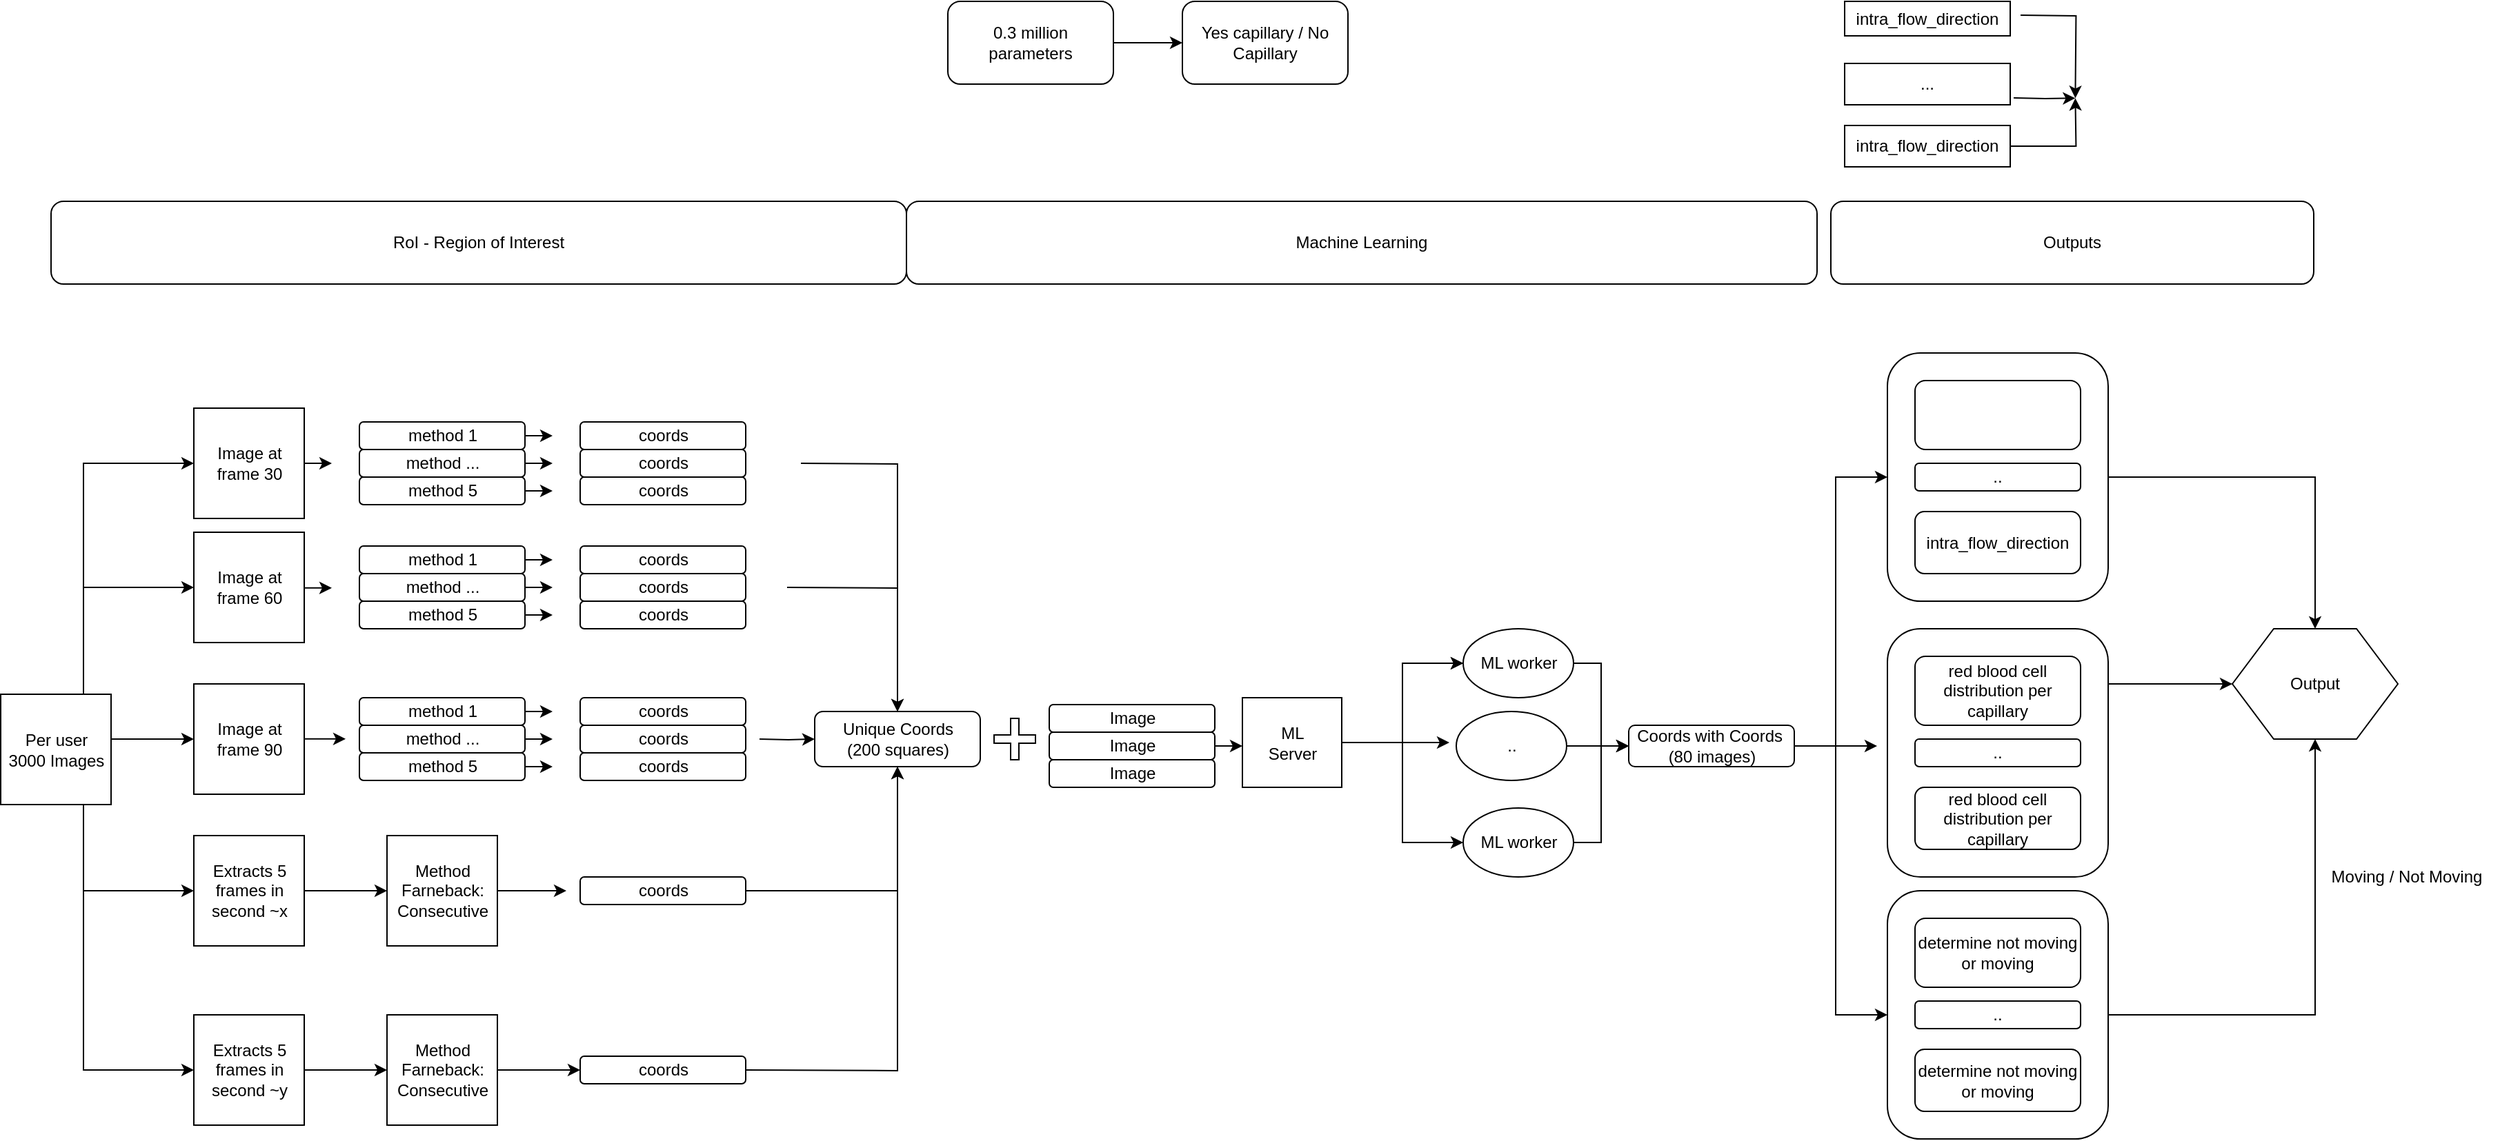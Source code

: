 <mxfile version="16.0.0" type="device" pages="6"><diagram id="-8q7p10PFuRiBthQLean" name="Page-1"><mxGraphModel dx="3149" dy="3070" grid="1" gridSize="10" guides="1" tooltips="1" connect="1" arrows="1" fold="1" page="1" pageScale="1" pageWidth="1169" pageHeight="827" math="0" shadow="0"><root><mxCell id="0"/><mxCell id="1" parent="0"/><mxCell id="_MNLHeWDoxoYT3XCcD0T-83" style="edgeStyle=orthogonalEdgeStyle;rounded=0;orthogonalLoop=1;jettySize=auto;html=1;entryX=0.5;entryY=0;entryDx=0;entryDy=0;" parent="1" source="_MNLHeWDoxoYT3XCcD0T-65" target="_MNLHeWDoxoYT3XCcD0T-82" edge="1"><mxGeometry relative="1" as="geometry"/></mxCell><mxCell id="_MNLHeWDoxoYT3XCcD0T-65" value="" style="rounded=1;whiteSpace=wrap;html=1;" parent="1" vertex="1"><mxGeometry x="1391" y="90" width="160" height="180" as="geometry"/></mxCell><mxCell id="_MNLHeWDoxoYT3XCcD0T-84" style="edgeStyle=orthogonalEdgeStyle;rounded=0;orthogonalLoop=1;jettySize=auto;html=1;entryX=0;entryY=0.5;entryDx=0;entryDy=0;" parent="1" source="_MNLHeWDoxoYT3XCcD0T-64" target="_MNLHeWDoxoYT3XCcD0T-82" edge="1"><mxGeometry relative="1" as="geometry"><Array as="points"><mxPoint x="1571" y="330"/><mxPoint x="1571" y="330"/></Array></mxGeometry></mxCell><mxCell id="_MNLHeWDoxoYT3XCcD0T-64" value="" style="rounded=1;whiteSpace=wrap;html=1;" parent="1" vertex="1"><mxGeometry x="1391" y="290" width="160" height="180" as="geometry"/></mxCell><mxCell id="_MNLHeWDoxoYT3XCcD0T-3" value="" style="edgeStyle=orthogonalEdgeStyle;rounded=0;orthogonalLoop=1;jettySize=auto;html=1;" parent="1" source="_MNLHeWDoxoYT3XCcD0T-1" edge="1"><mxGeometry relative="1" as="geometry"><Array as="points"><mxPoint x="83.5" y="170"/></Array><mxPoint x="163.5" y="170" as="targetPoint"/></mxGeometry></mxCell><mxCell id="_MNLHeWDoxoYT3XCcD0T-8" style="edgeStyle=orthogonalEdgeStyle;rounded=0;orthogonalLoop=1;jettySize=auto;html=1;entryX=0;entryY=0.5;entryDx=0;entryDy=0;" parent="1" source="_MNLHeWDoxoYT3XCcD0T-1" edge="1"><mxGeometry relative="1" as="geometry"><Array as="points"><mxPoint x="83.5" y="370"/></Array><mxPoint x="163.5" y="370" as="targetPoint"/></mxGeometry></mxCell><mxCell id="_MNLHeWDoxoYT3XCcD0T-12" style="edgeStyle=orthogonalEdgeStyle;rounded=0;orthogonalLoop=1;jettySize=auto;html=1;entryX=0;entryY=0.5;entryDx=0;entryDy=0;" parent="1" source="_MNLHeWDoxoYT3XCcD0T-1" edge="1"><mxGeometry relative="1" as="geometry"><Array as="points"><mxPoint x="83.5" y="610"/></Array><mxPoint x="163.5" y="610" as="targetPoint"/></mxGeometry></mxCell><mxCell id="_MNLHeWDoxoYT3XCcD0T-66" style="edgeStyle=orthogonalEdgeStyle;rounded=0;orthogonalLoop=1;jettySize=auto;html=1;exitX=1;exitY=0.5;exitDx=0;exitDy=0;entryX=0;entryY=0.5;entryDx=0;entryDy=0;" parent="1" source="_MNLHeWDoxoYT3XCcD0T-1" edge="1"><mxGeometry relative="1" as="geometry"><Array as="points"><mxPoint x="83.5" y="378"/><mxPoint x="83.5" y="260"/></Array><mxPoint x="163.5" y="260" as="targetPoint"/></mxGeometry></mxCell><mxCell id="NGubSGX_heRO_c174boz-5" style="edgeStyle=orthogonalEdgeStyle;rounded=0;orthogonalLoop=1;jettySize=auto;html=1;entryX=0;entryY=0.5;entryDx=0;entryDy=0;" parent="1" source="_MNLHeWDoxoYT3XCcD0T-1" edge="1"><mxGeometry relative="1" as="geometry"><mxPoint x="163.5" y="480" as="targetPoint"/><Array as="points"><mxPoint x="83.5" y="480"/></Array></mxGeometry></mxCell><mxCell id="_MNLHeWDoxoYT3XCcD0T-1" value="Per user&lt;br&gt;3000 Images" style="whiteSpace=wrap;html=1;aspect=fixed;" parent="1" vertex="1"><mxGeometry x="23.5" y="337.5" width="80" height="80" as="geometry"/></mxCell><mxCell id="NGubSGX_heRO_c174boz-95" style="edgeStyle=orthogonalEdgeStyle;rounded=0;orthogonalLoop=1;jettySize=auto;html=1;entryX=0;entryY=0.5;entryDx=0;entryDy=0;" parent="1" source="_MNLHeWDoxoYT3XCcD0T-48" target="_MNLHeWDoxoYT3XCcD0T-53" edge="1"><mxGeometry relative="1" as="geometry"/></mxCell><mxCell id="_MNLHeWDoxoYT3XCcD0T-48" value="ML worker" style="ellipse;whiteSpace=wrap;html=1;" parent="1" vertex="1"><mxGeometry x="1083.5" y="290" width="80" height="50" as="geometry"/></mxCell><mxCell id="NGubSGX_heRO_c174boz-97" style="edgeStyle=orthogonalEdgeStyle;rounded=0;orthogonalLoop=1;jettySize=auto;html=1;entryX=0;entryY=0.5;entryDx=0;entryDy=0;" parent="1" source="_MNLHeWDoxoYT3XCcD0T-49" target="_MNLHeWDoxoYT3XCcD0T-53" edge="1"><mxGeometry relative="1" as="geometry"/></mxCell><mxCell id="_MNLHeWDoxoYT3XCcD0T-49" value=".." style="ellipse;whiteSpace=wrap;html=1;" parent="1" vertex="1"><mxGeometry x="1078.5" y="350" width="80" height="50" as="geometry"/></mxCell><mxCell id="NGubSGX_heRO_c174boz-98" style="edgeStyle=orthogonalEdgeStyle;rounded=0;orthogonalLoop=1;jettySize=auto;html=1;entryX=0;entryY=0.5;entryDx=0;entryDy=0;" parent="1" source="_MNLHeWDoxoYT3XCcD0T-50" target="_MNLHeWDoxoYT3XCcD0T-53" edge="1"><mxGeometry relative="1" as="geometry"/></mxCell><mxCell id="_MNLHeWDoxoYT3XCcD0T-50" value="ML worker" style="ellipse;whiteSpace=wrap;html=1;" parent="1" vertex="1"><mxGeometry x="1083.5" y="420" width="80" height="50" as="geometry"/></mxCell><mxCell id="NGubSGX_heRO_c174boz-99" style="edgeStyle=orthogonalEdgeStyle;rounded=0;orthogonalLoop=1;jettySize=auto;html=1;" parent="1" source="_MNLHeWDoxoYT3XCcD0T-53" edge="1"><mxGeometry relative="1" as="geometry"><mxPoint x="1383.5" y="375" as="targetPoint"/></mxGeometry></mxCell><mxCell id="NGubSGX_heRO_c174boz-100" style="edgeStyle=orthogonalEdgeStyle;rounded=0;orthogonalLoop=1;jettySize=auto;html=1;entryX=0;entryY=0.5;entryDx=0;entryDy=0;" parent="1" source="_MNLHeWDoxoYT3XCcD0T-53" target="_MNLHeWDoxoYT3XCcD0T-68" edge="1"><mxGeometry relative="1" as="geometry"><Array as="points"><mxPoint x="1353.5" y="375"/><mxPoint x="1353.5" y="570"/></Array></mxGeometry></mxCell><mxCell id="_MNLHeWDoxoYT3XCcD0T-53" value="Coords with Coords&amp;nbsp;&lt;br&gt;(80 images)" style="rounded=1;whiteSpace=wrap;html=1;" parent="1" vertex="1"><mxGeometry x="1203.5" y="360" width="120" height="30" as="geometry"/></mxCell><mxCell id="_MNLHeWDoxoYT3XCcD0T-56" value="red blood cell distribution per capillary" style="rounded=1;whiteSpace=wrap;html=1;" parent="1" vertex="1"><mxGeometry x="1411" y="310" width="120" height="50" as="geometry"/></mxCell><mxCell id="_MNLHeWDoxoYT3XCcD0T-57" value=".." style="rounded=1;whiteSpace=wrap;html=1;" parent="1" vertex="1"><mxGeometry x="1411" y="370" width="120" height="20" as="geometry"/></mxCell><mxCell id="_MNLHeWDoxoYT3XCcD0T-58" value="red blood cell distribution per capillary" style="rounded=1;whiteSpace=wrap;html=1;" parent="1" vertex="1"><mxGeometry x="1411" y="405" width="120" height="45" as="geometry"/></mxCell><mxCell id="_MNLHeWDoxoYT3XCcD0T-61" value="" style="rounded=1;whiteSpace=wrap;html=1;" parent="1" vertex="1"><mxGeometry x="1411" y="110" width="120" height="50" as="geometry"/></mxCell><mxCell id="_MNLHeWDoxoYT3XCcD0T-62" value=".." style="rounded=1;whiteSpace=wrap;html=1;" parent="1" vertex="1"><mxGeometry x="1411" y="170" width="120" height="20" as="geometry"/></mxCell><mxCell id="_MNLHeWDoxoYT3XCcD0T-63" value="intra_flow_direction" style="rounded=1;whiteSpace=wrap;html=1;" parent="1" vertex="1"><mxGeometry x="1411" y="205" width="120" height="45" as="geometry"/></mxCell><mxCell id="NGubSGX_heRO_c174boz-112" style="edgeStyle=orthogonalEdgeStyle;rounded=0;orthogonalLoop=1;jettySize=auto;html=1;exitX=1;exitY=0.5;exitDx=0;exitDy=0;fillColor=#990000;" parent="1" source="_MNLHeWDoxoYT3XCcD0T-68" target="_MNLHeWDoxoYT3XCcD0T-82" edge="1"><mxGeometry relative="1" as="geometry"/></mxCell><mxCell id="_MNLHeWDoxoYT3XCcD0T-68" value="" style="rounded=1;whiteSpace=wrap;html=1;" parent="1" vertex="1"><mxGeometry x="1391" y="480" width="160" height="180" as="geometry"/></mxCell><mxCell id="_MNLHeWDoxoYT3XCcD0T-69" value="determine not moving or moving" style="rounded=1;whiteSpace=wrap;html=1;" parent="1" vertex="1"><mxGeometry x="1411" y="500" width="120" height="50" as="geometry"/></mxCell><mxCell id="_MNLHeWDoxoYT3XCcD0T-70" value=".." style="rounded=1;whiteSpace=wrap;html=1;" parent="1" vertex="1"><mxGeometry x="1411" y="560" width="120" height="20" as="geometry"/></mxCell><mxCell id="_MNLHeWDoxoYT3XCcD0T-71" value="determine not moving or moving" style="rounded=1;whiteSpace=wrap;html=1;" parent="1" vertex="1"><mxGeometry x="1411" y="595" width="120" height="45" as="geometry"/></mxCell><mxCell id="_MNLHeWDoxoYT3XCcD0T-80" style="edgeStyle=orthogonalEdgeStyle;rounded=0;orthogonalLoop=1;jettySize=auto;html=1;entryX=0;entryY=0.5;entryDx=0;entryDy=0;" parent="1" target="_MNLHeWDoxoYT3XCcD0T-65" edge="1"><mxGeometry relative="1" as="geometry"><mxPoint x="1374.056" y="374.889" as="targetPoint"/><mxPoint x="1336.5" y="375" as="sourcePoint"/><Array as="points"><mxPoint x="1353.5" y="375"/><mxPoint x="1353.5" y="180"/></Array></mxGeometry></mxCell><mxCell id="_MNLHeWDoxoYT3XCcD0T-82" value="Output" style="shape=hexagon;perimeter=hexagonPerimeter2;whiteSpace=wrap;html=1;" parent="1" vertex="1"><mxGeometry x="1641" y="290" width="120" height="80" as="geometry"/></mxCell><mxCell id="oaxSMXHd8_b17C_FaMof-2" value="Moving / Not Moving" style="text;html=1;strokeColor=none;fillColor=none;align=center;verticalAlign=middle;whiteSpace=wrap;rounded=0;" parent="1" vertex="1"><mxGeometry x="1701" y="450" width="133" height="40" as="geometry"/></mxCell><mxCell id="NGubSGX_heRO_c174boz-21" value="Image at frame 90" style="whiteSpace=wrap;html=1;aspect=fixed;" parent="1" vertex="1"><mxGeometry x="163.5" y="330" width="80" height="80" as="geometry"/></mxCell><mxCell id="NGubSGX_heRO_c174boz-22" value="" style="edgeStyle=orthogonalEdgeStyle;rounded=0;orthogonalLoop=1;jettySize=auto;html=1;" parent="1" source="NGubSGX_heRO_c174boz-23" edge="1"><mxGeometry relative="1" as="geometry"><mxPoint x="263.5" y="170" as="targetPoint"/></mxGeometry></mxCell><mxCell id="NGubSGX_heRO_c174boz-23" value="Image at frame 30" style="whiteSpace=wrap;html=1;aspect=fixed;" parent="1" vertex="1"><mxGeometry x="163.5" y="130" width="80" height="80" as="geometry"/></mxCell><mxCell id="NGubSGX_heRO_c174boz-24" value="Image at frame 60" style="whiteSpace=wrap;html=1;aspect=fixed;" parent="1" vertex="1"><mxGeometry x="163.5" y="220" width="80" height="80" as="geometry"/></mxCell><mxCell id="NGubSGX_heRO_c174boz-25" style="edgeStyle=orthogonalEdgeStyle;rounded=0;orthogonalLoop=1;jettySize=auto;html=1;" parent="1" source="NGubSGX_heRO_c174boz-26" edge="1"><mxGeometry relative="1" as="geometry"><mxPoint x="433.5" y="480" as="targetPoint"/></mxGeometry></mxCell><mxCell id="NGubSGX_heRO_c174boz-26" value="Method Farneback:&lt;br&gt;Consecutive&lt;br&gt;" style="whiteSpace=wrap;html=1;aspect=fixed;" parent="1" vertex="1"><mxGeometry x="303.5" y="440" width="80" height="80" as="geometry"/></mxCell><mxCell id="NGubSGX_heRO_c174boz-27" style="edgeStyle=orthogonalEdgeStyle;rounded=0;orthogonalLoop=1;jettySize=auto;html=1;exitX=1;exitY=0.5;exitDx=0;exitDy=0;entryX=0;entryY=0.5;entryDx=0;entryDy=0;" parent="1" source="NGubSGX_heRO_c174boz-28" target="NGubSGX_heRO_c174boz-69" edge="1"><mxGeometry relative="1" as="geometry"/></mxCell><mxCell id="NGubSGX_heRO_c174boz-28" value="Extracts 5 frames in second ~y" style="whiteSpace=wrap;html=1;aspect=fixed;" parent="1" vertex="1"><mxGeometry x="163.5" y="570" width="80" height="80" as="geometry"/></mxCell><mxCell id="NGubSGX_heRO_c174boz-29" style="edgeStyle=orthogonalEdgeStyle;rounded=0;orthogonalLoop=1;jettySize=auto;html=1;" parent="1" source="NGubSGX_heRO_c174boz-30" edge="1"><mxGeometry relative="1" as="geometry"><mxPoint x="423.5" y="150" as="targetPoint"/></mxGeometry></mxCell><mxCell id="NGubSGX_heRO_c174boz-30" value="method 1" style="rounded=1;whiteSpace=wrap;html=1;" parent="1" vertex="1"><mxGeometry x="283.5" y="140" width="120" height="20" as="geometry"/></mxCell><mxCell id="NGubSGX_heRO_c174boz-31" style="edgeStyle=orthogonalEdgeStyle;rounded=0;orthogonalLoop=1;jettySize=auto;html=1;exitX=1;exitY=0.5;exitDx=0;exitDy=0;" parent="1" source="NGubSGX_heRO_c174boz-32" edge="1"><mxGeometry relative="1" as="geometry"><mxPoint x="423.5" y="170" as="targetPoint"/></mxGeometry></mxCell><mxCell id="NGubSGX_heRO_c174boz-32" value="method ..." style="rounded=1;whiteSpace=wrap;html=1;" parent="1" vertex="1"><mxGeometry x="283.5" y="160" width="120" height="20" as="geometry"/></mxCell><mxCell id="NGubSGX_heRO_c174boz-33" style="edgeStyle=orthogonalEdgeStyle;rounded=0;orthogonalLoop=1;jettySize=auto;html=1;" parent="1" source="NGubSGX_heRO_c174boz-34" edge="1"><mxGeometry relative="1" as="geometry"><mxPoint x="423.5" y="190" as="targetPoint"/></mxGeometry></mxCell><mxCell id="NGubSGX_heRO_c174boz-34" value="method 5" style="rounded=1;whiteSpace=wrap;html=1;" parent="1" vertex="1"><mxGeometry x="283.5" y="180" width="120" height="20" as="geometry"/></mxCell><mxCell id="NGubSGX_heRO_c174boz-35" style="edgeStyle=orthogonalEdgeStyle;rounded=0;orthogonalLoop=1;jettySize=auto;html=1;" parent="1" source="NGubSGX_heRO_c174boz-36" edge="1"><mxGeometry relative="1" as="geometry"><mxPoint x="423.5" y="240" as="targetPoint"/></mxGeometry></mxCell><mxCell id="NGubSGX_heRO_c174boz-36" value="method 1" style="rounded=1;whiteSpace=wrap;html=1;" parent="1" vertex="1"><mxGeometry x="283.5" y="230" width="120" height="20" as="geometry"/></mxCell><mxCell id="NGubSGX_heRO_c174boz-37" style="edgeStyle=orthogonalEdgeStyle;rounded=0;orthogonalLoop=1;jettySize=auto;html=1;" parent="1" source="NGubSGX_heRO_c174boz-38" edge="1"><mxGeometry relative="1" as="geometry"><mxPoint x="423.5" y="260" as="targetPoint"/></mxGeometry></mxCell><mxCell id="NGubSGX_heRO_c174boz-38" value="method ..." style="rounded=1;whiteSpace=wrap;html=1;" parent="1" vertex="1"><mxGeometry x="283.5" y="250" width="120" height="20" as="geometry"/></mxCell><mxCell id="NGubSGX_heRO_c174boz-39" style="edgeStyle=orthogonalEdgeStyle;rounded=0;orthogonalLoop=1;jettySize=auto;html=1;" parent="1" source="NGubSGX_heRO_c174boz-40" edge="1"><mxGeometry relative="1" as="geometry"><mxPoint x="423.5" y="280" as="targetPoint"/></mxGeometry></mxCell><mxCell id="NGubSGX_heRO_c174boz-40" value="method 5" style="rounded=1;whiteSpace=wrap;html=1;" parent="1" vertex="1"><mxGeometry x="283.5" y="270" width="120" height="20" as="geometry"/></mxCell><mxCell id="NGubSGX_heRO_c174boz-41" style="edgeStyle=orthogonalEdgeStyle;rounded=0;orthogonalLoop=1;jettySize=auto;html=1;" parent="1" source="NGubSGX_heRO_c174boz-42" edge="1"><mxGeometry relative="1" as="geometry"><mxPoint x="423.5" y="350" as="targetPoint"/></mxGeometry></mxCell><mxCell id="NGubSGX_heRO_c174boz-42" value="method 1" style="rounded=1;whiteSpace=wrap;html=1;" parent="1" vertex="1"><mxGeometry x="283.5" y="340" width="120" height="20" as="geometry"/></mxCell><mxCell id="NGubSGX_heRO_c174boz-43" style="edgeStyle=orthogonalEdgeStyle;rounded=0;orthogonalLoop=1;jettySize=auto;html=1;" parent="1" source="NGubSGX_heRO_c174boz-44" edge="1"><mxGeometry relative="1" as="geometry"><mxPoint x="423.5" y="370" as="targetPoint"/></mxGeometry></mxCell><mxCell id="NGubSGX_heRO_c174boz-44" value="method ..." style="rounded=1;whiteSpace=wrap;html=1;" parent="1" vertex="1"><mxGeometry x="283.5" y="360" width="120" height="20" as="geometry"/></mxCell><mxCell id="NGubSGX_heRO_c174boz-45" style="edgeStyle=orthogonalEdgeStyle;rounded=0;orthogonalLoop=1;jettySize=auto;html=1;" parent="1" source="NGubSGX_heRO_c174boz-46" edge="1"><mxGeometry relative="1" as="geometry"><mxPoint x="423.5" y="390" as="targetPoint"/></mxGeometry></mxCell><mxCell id="NGubSGX_heRO_c174boz-46" value="method 5" style="rounded=1;whiteSpace=wrap;html=1;" parent="1" vertex="1"><mxGeometry x="283.5" y="380" width="120" height="20" as="geometry"/></mxCell><mxCell id="NGubSGX_heRO_c174boz-47" value="" style="edgeStyle=orthogonalEdgeStyle;rounded=0;orthogonalLoop=1;jettySize=auto;html=1;" parent="1" edge="1"><mxGeometry relative="1" as="geometry"><mxPoint x="243.5" y="260.362" as="sourcePoint"/><mxPoint x="263.5" y="261" as="targetPoint"/></mxGeometry></mxCell><mxCell id="NGubSGX_heRO_c174boz-48" value="" style="edgeStyle=orthogonalEdgeStyle;rounded=0;orthogonalLoop=1;jettySize=auto;html=1;" parent="1" edge="1"><mxGeometry relative="1" as="geometry"><mxPoint x="243.5" y="369.862" as="sourcePoint"/><mxPoint x="273.5" y="370" as="targetPoint"/></mxGeometry></mxCell><mxCell id="NGubSGX_heRO_c174boz-49" style="edgeStyle=orthogonalEdgeStyle;rounded=0;orthogonalLoop=1;jettySize=auto;html=1;entryX=0.5;entryY=0;entryDx=0;entryDy=0;" parent="1" target="NGubSGX_heRO_c174boz-58" edge="1"><mxGeometry relative="1" as="geometry"><mxPoint x="603.5" y="170" as="sourcePoint"/></mxGeometry></mxCell><mxCell id="NGubSGX_heRO_c174boz-50" value="coords" style="rounded=1;whiteSpace=wrap;html=1;" parent="1" vertex="1"><mxGeometry x="443.5" y="140" width="120" height="20" as="geometry"/></mxCell><mxCell id="NGubSGX_heRO_c174boz-51" style="edgeStyle=orthogonalEdgeStyle;rounded=0;orthogonalLoop=1;jettySize=auto;html=1;" parent="1" target="NGubSGX_heRO_c174boz-58" edge="1"><mxGeometry relative="1" as="geometry"><mxPoint x="593.5" y="260" as="sourcePoint"/></mxGeometry></mxCell><mxCell id="NGubSGX_heRO_c174boz-52" value="coords" style="rounded=1;whiteSpace=wrap;html=1;" parent="1" vertex="1"><mxGeometry x="443.5" y="230" width="120" height="20" as="geometry"/></mxCell><mxCell id="NGubSGX_heRO_c174boz-53" style="edgeStyle=orthogonalEdgeStyle;rounded=0;orthogonalLoop=1;jettySize=auto;html=1;entryX=0;entryY=0.5;entryDx=0;entryDy=0;" parent="1" target="NGubSGX_heRO_c174boz-58" edge="1"><mxGeometry relative="1" as="geometry"><mxPoint x="573.5" y="370" as="sourcePoint"/></mxGeometry></mxCell><mxCell id="NGubSGX_heRO_c174boz-54" value="coords" style="rounded=1;whiteSpace=wrap;html=1;" parent="1" vertex="1"><mxGeometry x="443.5" y="340" width="120" height="20" as="geometry"/></mxCell><mxCell id="NGubSGX_heRO_c174boz-55" style="edgeStyle=orthogonalEdgeStyle;rounded=0;orthogonalLoop=1;jettySize=auto;html=1;entryX=0.5;entryY=1;entryDx=0;entryDy=0;exitX=1;exitY=0.5;exitDx=0;exitDy=0;" parent="1" source="NGubSGX_heRO_c174boz-65" target="NGubSGX_heRO_c174boz-58" edge="1"><mxGeometry relative="1" as="geometry"><mxPoint x="573.5" y="490" as="sourcePoint"/></mxGeometry></mxCell><mxCell id="NGubSGX_heRO_c174boz-56" style="edgeStyle=orthogonalEdgeStyle;rounded=0;orthogonalLoop=1;jettySize=auto;html=1;entryX=0.5;entryY=1;entryDx=0;entryDy=0;" parent="1" target="NGubSGX_heRO_c174boz-58" edge="1"><mxGeometry relative="1" as="geometry"><mxPoint x="563.5" y="610" as="sourcePoint"/></mxGeometry></mxCell><mxCell id="NGubSGX_heRO_c174boz-57" value="coords" style="rounded=1;whiteSpace=wrap;html=1;" parent="1" vertex="1"><mxGeometry x="443.5" y="600" width="120" height="20" as="geometry"/></mxCell><mxCell id="NGubSGX_heRO_c174boz-58" value="Unique Coords &lt;br&gt;(200 squares)" style="rounded=1;whiteSpace=wrap;html=1;" parent="1" vertex="1"><mxGeometry x="613.5" y="350" width="120" height="40" as="geometry"/></mxCell><mxCell id="NGubSGX_heRO_c174boz-59" value="coords" style="rounded=1;whiteSpace=wrap;html=1;" parent="1" vertex="1"><mxGeometry x="443.5" y="160" width="120" height="20" as="geometry"/></mxCell><mxCell id="NGubSGX_heRO_c174boz-60" value="coords" style="rounded=1;whiteSpace=wrap;html=1;" parent="1" vertex="1"><mxGeometry x="443.5" y="180" width="120" height="20" as="geometry"/></mxCell><mxCell id="NGubSGX_heRO_c174boz-61" value="coords" style="rounded=1;whiteSpace=wrap;html=1;" parent="1" vertex="1"><mxGeometry x="443.5" y="250" width="120" height="20" as="geometry"/></mxCell><mxCell id="NGubSGX_heRO_c174boz-62" value="coords" style="rounded=1;whiteSpace=wrap;html=1;" parent="1" vertex="1"><mxGeometry x="443.5" y="270" width="120" height="20" as="geometry"/></mxCell><mxCell id="NGubSGX_heRO_c174boz-63" value="coords" style="rounded=1;whiteSpace=wrap;html=1;" parent="1" vertex="1"><mxGeometry x="443.5" y="360" width="120" height="20" as="geometry"/></mxCell><mxCell id="NGubSGX_heRO_c174boz-64" value="coords" style="rounded=1;whiteSpace=wrap;html=1;" parent="1" vertex="1"><mxGeometry x="443.5" y="380" width="120" height="20" as="geometry"/></mxCell><mxCell id="NGubSGX_heRO_c174boz-65" value="coords" style="rounded=1;whiteSpace=wrap;html=1;" parent="1" vertex="1"><mxGeometry x="443.5" y="470" width="120" height="20" as="geometry"/></mxCell><mxCell id="NGubSGX_heRO_c174boz-66" style="edgeStyle=orthogonalEdgeStyle;rounded=0;orthogonalLoop=1;jettySize=auto;html=1;" parent="1" source="NGubSGX_heRO_c174boz-67" target="NGubSGX_heRO_c174boz-26" edge="1"><mxGeometry relative="1" as="geometry"/></mxCell><mxCell id="NGubSGX_heRO_c174boz-67" value="Extracts 5 frames in second ~x" style="whiteSpace=wrap;html=1;aspect=fixed;" parent="1" vertex="1"><mxGeometry x="163.5" y="440" width="80" height="80" as="geometry"/></mxCell><mxCell id="NGubSGX_heRO_c174boz-68" style="edgeStyle=orthogonalEdgeStyle;rounded=0;orthogonalLoop=1;jettySize=auto;html=1;exitX=1;exitY=0.5;exitDx=0;exitDy=0;" parent="1" source="NGubSGX_heRO_c174boz-69" target="NGubSGX_heRO_c174boz-57" edge="1"><mxGeometry relative="1" as="geometry"/></mxCell><mxCell id="NGubSGX_heRO_c174boz-69" value="Method Farneback:&lt;br&gt;Consecutive&lt;br&gt;" style="whiteSpace=wrap;html=1;aspect=fixed;" parent="1" vertex="1"><mxGeometry x="303.5" y="570" width="80" height="80" as="geometry"/></mxCell><mxCell id="NGubSGX_heRO_c174boz-79" value="" style="edgeStyle=orthogonalEdgeStyle;rounded=0;orthogonalLoop=1;jettySize=auto;html=1;" parent="1" source="NGubSGX_heRO_c174boz-77" target="NGubSGX_heRO_c174boz-78" edge="1"><mxGeometry relative="1" as="geometry"/></mxCell><mxCell id="NGubSGX_heRO_c174boz-77" value="0.3 million parameters" style="rounded=1;whiteSpace=wrap;html=1;" parent="1" vertex="1"><mxGeometry x="710" y="-165" width="120" height="60" as="geometry"/></mxCell><mxCell id="NGubSGX_heRO_c174boz-78" value="Yes capillary / No Capillary" style="rounded=1;whiteSpace=wrap;html=1;" parent="1" vertex="1"><mxGeometry x="880" y="-165" width="120" height="60" as="geometry"/></mxCell><mxCell id="NGubSGX_heRO_c174boz-81" value="Image" style="rounded=1;whiteSpace=wrap;html=1;" parent="1" vertex="1"><mxGeometry x="783.5" y="345" width="120" height="20" as="geometry"/></mxCell><mxCell id="NGubSGX_heRO_c174boz-86" style="edgeStyle=orthogonalEdgeStyle;rounded=0;orthogonalLoop=1;jettySize=auto;html=1;" parent="1" source="NGubSGX_heRO_c174boz-83" edge="1"><mxGeometry relative="1" as="geometry"><mxPoint x="923.5" y="375" as="targetPoint"/></mxGeometry></mxCell><mxCell id="NGubSGX_heRO_c174boz-83" value="Image" style="rounded=1;whiteSpace=wrap;html=1;" parent="1" vertex="1"><mxGeometry x="783.5" y="365" width="120" height="20" as="geometry"/></mxCell><mxCell id="NGubSGX_heRO_c174boz-84" value="Image" style="rounded=1;whiteSpace=wrap;html=1;" parent="1" vertex="1"><mxGeometry x="783.5" y="385" width="120" height="20" as="geometry"/></mxCell><mxCell id="NGubSGX_heRO_c174boz-85" value="" style="shape=cross;whiteSpace=wrap;html=1;" parent="1" vertex="1"><mxGeometry x="743.5" y="355" width="30" height="30" as="geometry"/></mxCell><mxCell id="NGubSGX_heRO_c174boz-91" style="edgeStyle=orthogonalEdgeStyle;rounded=0;orthogonalLoop=1;jettySize=auto;html=1;entryX=0;entryY=0.5;entryDx=0;entryDy=0;" parent="1" source="NGubSGX_heRO_c174boz-87" target="_MNLHeWDoxoYT3XCcD0T-48" edge="1"><mxGeometry relative="1" as="geometry"/></mxCell><mxCell id="NGubSGX_heRO_c174boz-93" style="edgeStyle=orthogonalEdgeStyle;rounded=0;orthogonalLoop=1;jettySize=auto;html=1;" parent="1" source="NGubSGX_heRO_c174boz-87" edge="1"><mxGeometry relative="1" as="geometry"><mxPoint x="1073.5" y="372.5" as="targetPoint"/></mxGeometry></mxCell><mxCell id="NGubSGX_heRO_c174boz-94" style="edgeStyle=orthogonalEdgeStyle;rounded=0;orthogonalLoop=1;jettySize=auto;html=1;entryX=0;entryY=0.5;entryDx=0;entryDy=0;" parent="1" source="NGubSGX_heRO_c174boz-87" target="_MNLHeWDoxoYT3XCcD0T-50" edge="1"><mxGeometry relative="1" as="geometry"/></mxCell><mxCell id="NGubSGX_heRO_c174boz-216" style="edgeStyle=orthogonalEdgeStyle;rounded=0;orthogonalLoop=1;jettySize=auto;html=1;entryX=0;entryY=0.5;entryDx=0;entryDy=0;fillColor=#990000;" parent="1" source="NGubSGX_heRO_c174boz-87" target="_MNLHeWDoxoYT3XCcD0T-48" edge="1"><mxGeometry relative="1" as="geometry"/></mxCell><mxCell id="NGubSGX_heRO_c174boz-87" value="ML&lt;br&gt;Server" style="rounded=0;whiteSpace=wrap;html=1;" parent="1" vertex="1"><mxGeometry x="923.5" y="340" width="72" height="65" as="geometry"/></mxCell><mxCell id="NGubSGX_heRO_c174boz-101" style="edgeStyle=orthogonalEdgeStyle;rounded=0;orthogonalLoop=1;jettySize=auto;html=1;entryX=0;entryY=0.5;entryDx=0;entryDy=0;" parent="1" edge="1"><mxGeometry relative="1" as="geometry"><mxPoint x="1527.19" y="-94.793" as="targetPoint"/><mxPoint x="1487.5" y="-155" as="sourcePoint"/></mxGeometry></mxCell><mxCell id="NGubSGX_heRO_c174boz-103" style="edgeStyle=orthogonalEdgeStyle;rounded=0;orthogonalLoop=1;jettySize=auto;html=1;entryX=0;entryY=0.5;entryDx=0;entryDy=0;" parent="1" edge="1"><mxGeometry relative="1" as="geometry"><mxPoint x="1527.19" y="-94.793" as="targetPoint"/><mxPoint x="1482.5" y="-95" as="sourcePoint"/></mxGeometry></mxCell><mxCell id="NGubSGX_heRO_c174boz-105" style="edgeStyle=orthogonalEdgeStyle;rounded=0;orthogonalLoop=1;jettySize=auto;html=1;entryX=0;entryY=0.5;entryDx=0;entryDy=0;exitX=1;exitY=0.5;exitDx=0;exitDy=0;" parent="1" source="NGubSGX_heRO_c174boz-110" edge="1"><mxGeometry relative="1" as="geometry"><mxPoint x="1527.19" y="-94.793" as="targetPoint"/><mxPoint x="1487.5" y="-25" as="sourcePoint"/></mxGeometry></mxCell><mxCell id="NGubSGX_heRO_c174boz-108" value="&lt;span style=&quot;white-space: normal&quot;&gt;intra_flow_direction&lt;/span&gt;" style="rounded=0;whiteSpace=wrap;html=1;" parent="1" vertex="1"><mxGeometry x="1360" y="-165" width="120" height="25" as="geometry"/></mxCell><mxCell id="NGubSGX_heRO_c174boz-109" value="&lt;span style=&quot;white-space: normal&quot;&gt;...&lt;/span&gt;" style="rounded=0;whiteSpace=wrap;html=1;" parent="1" vertex="1"><mxGeometry x="1360" y="-120" width="120" height="30" as="geometry"/></mxCell><mxCell id="NGubSGX_heRO_c174boz-110" value="&lt;span style=&quot;white-space: normal&quot;&gt;intra_flow_direction&lt;/span&gt;" style="rounded=0;whiteSpace=wrap;html=1;" parent="1" vertex="1"><mxGeometry x="1360" y="-75" width="120" height="30" as="geometry"/></mxCell><mxCell id="NGubSGX_heRO_c174boz-211" value="RoI - Region of Interest" style="rounded=1;whiteSpace=wrap;html=1;" parent="1" vertex="1"><mxGeometry x="60" y="-20" width="620" height="60" as="geometry"/></mxCell><mxCell id="NGubSGX_heRO_c174boz-212" value="Machine Learning" style="rounded=1;whiteSpace=wrap;html=1;" parent="1" vertex="1"><mxGeometry x="680" y="-20" width="660" height="60" as="geometry"/></mxCell><mxCell id="NGubSGX_heRO_c174boz-213" value="Outputs" style="rounded=1;whiteSpace=wrap;html=1;" parent="1" vertex="1"><mxGeometry x="1350" y="-20" width="350" height="60" as="geometry"/></mxCell></root></mxGraphModel></diagram><diagram id="xo55jXi4u0l96Gchg6zH" name="ray_spark"><mxGraphModel dx="2004" dy="1427" grid="1" gridSize="10" guides="1" tooltips="1" connect="1" arrows="1" fold="1" page="1" pageScale="1" pageWidth="1169" pageHeight="827" math="0" shadow="0"><root><mxCell id="dTXmIJMr1Vmq-SekZMBM-0"/><mxCell id="dTXmIJMr1Vmq-SekZMBM-1" parent="dTXmIJMr1Vmq-SekZMBM-0"/><mxCell id="dTXmIJMr1Vmq-SekZMBM-20" value="" style="rounded=0;whiteSpace=wrap;html=1;fillColor=#FFFFFF;" parent="dTXmIJMr1Vmq-SekZMBM-1" vertex="1"><mxGeometry x="320" y="80" width="520" height="280" as="geometry"/></mxCell><mxCell id="dTXmIJMr1Vmq-SekZMBM-9" value="Tensorflow&lt;br&gt;Serving" style="rounded=1;whiteSpace=wrap;html=1;fillColor=#B266FF;" parent="dTXmIJMr1Vmq-SekZMBM-1" vertex="1"><mxGeometry x="360" y="200" width="120" height="60" as="geometry"/></mxCell><mxCell id="dTXmIJMr1Vmq-SekZMBM-15" value="Spark" style="rounded=1;whiteSpace=wrap;html=1;fillColor=#B266FF;" parent="dTXmIJMr1Vmq-SekZMBM-1" vertex="1"><mxGeometry x="520" y="200" width="120" height="60" as="geometry"/></mxCell><mxCell id="dTXmIJMr1Vmq-SekZMBM-17" value="MapReduce/Hadoop" style="rounded=1;whiteSpace=wrap;html=1;fillColor=#B266FF;" parent="dTXmIJMr1Vmq-SekZMBM-1" vertex="1"><mxGeometry x="680" y="200" width="120" height="60" as="geometry"/></mxCell><mxCell id="dTXmIJMr1Vmq-SekZMBM-10" value="&lt;span style=&quot;white-space: normal&quot;&gt;Model Serving&lt;/span&gt;" style="ellipse;whiteSpace=wrap;html=1;fillColor=#CC6600;" parent="dTXmIJMr1Vmq-SekZMBM-1" vertex="1"><mxGeometry x="360" y="100" width="120" height="80" as="geometry"/></mxCell><mxCell id="dTXmIJMr1Vmq-SekZMBM-11" value="Model Streaming" style="ellipse;whiteSpace=wrap;html=1;fillColor=#CC6600;" parent="dTXmIJMr1Vmq-SekZMBM-1" vertex="1"><mxGeometry x="524.5" y="100" width="120" height="80" as="geometry"/></mxCell><mxCell id="dTXmIJMr1Vmq-SekZMBM-13" value="Data Processing" style="ellipse;whiteSpace=wrap;html=1;fillColor=#CC6600;" parent="dTXmIJMr1Vmq-SekZMBM-1" vertex="1"><mxGeometry x="680" y="100" width="120" height="80" as="geometry"/></mxCell><mxCell id="dTXmIJMr1Vmq-SekZMBM-19" value="Ray" style="rounded=1;whiteSpace=wrap;html=1;fillColor=#CC0000;" parent="dTXmIJMr1Vmq-SekZMBM-1" vertex="1"><mxGeometry x="360" y="280" width="440" height="40" as="geometry"/></mxCell></root></mxGraphModel></diagram><diagram id="s9xYqt42Z--qc8u3IAnH" name="ray archi"><mxGraphModel dx="1574" dy="1948" grid="1" gridSize="10" guides="1" tooltips="1" connect="1" arrows="1" fold="1" page="1" pageScale="1" pageWidth="1169" pageHeight="827" math="0" shadow="0"><root><mxCell id="86XuKGrtj_TgoYeSGE-7-0"/><mxCell id="86XuKGrtj_TgoYeSGE-7-1" parent="86XuKGrtj_TgoYeSGE-7-0"/><mxCell id="86XuKGrtj_TgoYeSGE-7-52" value="" style="rounded=0;whiteSpace=wrap;html=1;" parent="86XuKGrtj_TgoYeSGE-7-1" vertex="1"><mxGeometry x="142" y="-700" width="810" height="340" as="geometry"/></mxCell><mxCell id="86XuKGrtj_TgoYeSGE-7-2" value="" style="rounded=0;whiteSpace=wrap;html=1;" parent="86XuKGrtj_TgoYeSGE-7-1" vertex="1"><mxGeometry x="547" y="-679" width="350" height="250" as="geometry"/></mxCell><mxCell id="86XuKGrtj_TgoYeSGE-7-3" value="Node A" style="rounded=1;whiteSpace=wrap;html=1;" parent="86XuKGrtj_TgoYeSGE-7-1" vertex="1"><mxGeometry x="683.5" y="-669" width="77" height="30" as="geometry"/></mxCell><mxCell id="86XuKGrtj_TgoYeSGE-7-38" style="edgeStyle=orthogonalEdgeStyle;rounded=0;orthogonalLoop=1;jettySize=auto;html=1;" parent="86XuKGrtj_TgoYeSGE-7-1" source="86XuKGrtj_TgoYeSGE-7-4" edge="1"><mxGeometry relative="1" as="geometry"><mxPoint x="370" y="-460" as="targetPoint"/></mxGeometry></mxCell><mxCell id="86XuKGrtj_TgoYeSGE-7-4" value="Controller" style="rounded=1;whiteSpace=wrap;html=1;" parent="86XuKGrtj_TgoYeSGE-7-1" vertex="1"><mxGeometry x="240" y="-481" width="77" height="42" as="geometry"/></mxCell><mxCell id="86XuKGrtj_TgoYeSGE-7-5" value="" style="rounded=1;whiteSpace=wrap;html=1;" parent="86XuKGrtj_TgoYeSGE-7-1" vertex="1"><mxGeometry x="493" y="-618" width="229" height="130" as="geometry"/></mxCell><mxCell id="86XuKGrtj_TgoYeSGE-7-7" value="HTTP&lt;br&gt;Server" style="whiteSpace=wrap;html=1;aspect=fixed;" parent="86XuKGrtj_TgoYeSGE-7-1" vertex="1"><mxGeometry x="503.5" y="-574.5" width="60" height="60" as="geometry"/></mxCell><mxCell id="86XuKGrtj_TgoYeSGE-7-45" style="edgeStyle=orthogonalEdgeStyle;rounded=0;orthogonalLoop=1;jettySize=auto;html=1;exitX=0;exitY=0.25;exitDx=0;exitDy=0;entryX=1;entryY=0.25;entryDx=0;entryDy=0;" parent="86XuKGrtj_TgoYeSGE-7-1" source="86XuKGrtj_TgoYeSGE-7-8" target="86XuKGrtj_TgoYeSGE-7-7" edge="1"><mxGeometry relative="1" as="geometry"/></mxCell><mxCell id="86XuKGrtj_TgoYeSGE-7-8" value="Backend&lt;br&gt;Queue" style="whiteSpace=wrap;html=1;aspect=fixed;" parent="86XuKGrtj_TgoYeSGE-7-1" vertex="1"><mxGeometry x="643.5" y="-574.5" width="60" height="60" as="geometry"/></mxCell><mxCell id="86XuKGrtj_TgoYeSGE-7-9" value="Baseline Architecture" style="rounded=1;whiteSpace=wrap;html=1;" parent="86XuKGrtj_TgoYeSGE-7-1" vertex="1"><mxGeometry x="765" y="-609" width="77" height="30" as="geometry"/></mxCell><mxCell id="86XuKGrtj_TgoYeSGE-7-10" value="Router Actor" style="rounded=1;whiteSpace=wrap;html=1;" parent="86XuKGrtj_TgoYeSGE-7-1" vertex="1"><mxGeometry x="563.5" y="-614" width="77" height="30" as="geometry"/></mxCell><mxCell id="86XuKGrtj_TgoYeSGE-7-11" value="Baseline Architecture" style="rounded=1;whiteSpace=wrap;html=1;" parent="86XuKGrtj_TgoYeSGE-7-1" vertex="1"><mxGeometry x="765" y="-566.5" width="77" height="30" as="geometry"/></mxCell><mxCell id="86XuKGrtj_TgoYeSGE-7-12" value="Baseline Architecture" style="rounded=1;whiteSpace=wrap;html=1;" parent="86XuKGrtj_TgoYeSGE-7-1" vertex="1"><mxGeometry x="765" y="-523" width="77" height="30" as="geometry"/></mxCell><mxCell id="86XuKGrtj_TgoYeSGE-7-13" value="Baseline Architecture" style="rounded=1;whiteSpace=wrap;html=1;" parent="86XuKGrtj_TgoYeSGE-7-1" vertex="1"><mxGeometry x="765" y="-474" width="77" height="30" as="geometry"/></mxCell><mxCell id="86XuKGrtj_TgoYeSGE-7-14" value="" style="endArrow=classic;html=1;entryX=0;entryY=0.75;entryDx=0;entryDy=0;exitX=1;exitY=0.5;exitDx=0;exitDy=0;" parent="86XuKGrtj_TgoYeSGE-7-1" source="86XuKGrtj_TgoYeSGE-7-4" target="86XuKGrtj_TgoYeSGE-7-7" edge="1"><mxGeometry width="50" height="50" relative="1" as="geometry"><mxPoint x="403.5" y="-544" as="sourcePoint"/><mxPoint x="433.5" y="-582" as="targetPoint"/></mxGeometry></mxCell><mxCell id="86XuKGrtj_TgoYeSGE-7-15" value="User Request" style="text;html=1;resizable=0;points=[];align=center;verticalAlign=middle;labelBackgroundColor=#ffffff;" parent="86XuKGrtj_TgoYeSGE-7-14" vertex="1" connectable="0"><mxGeometry x="-0.514" y="-1" relative="1" as="geometry"><mxPoint x="27" y="-32" as="offset"/></mxGeometry></mxCell><mxCell id="86XuKGrtj_TgoYeSGE-7-16" value="" style="endArrow=classic;startArrow=classic;html=1;entryX=0;entryY=0.5;entryDx=0;entryDy=0;exitX=1;exitY=0.5;exitDx=0;exitDy=0;" parent="86XuKGrtj_TgoYeSGE-7-1" source="86XuKGrtj_TgoYeSGE-7-8" target="86XuKGrtj_TgoYeSGE-7-9" edge="1"><mxGeometry width="50" height="50" relative="1" as="geometry"><mxPoint x="723.5" y="-534" as="sourcePoint"/><mxPoint x="773.5" y="-584" as="targetPoint"/></mxGeometry></mxCell><mxCell id="86XuKGrtj_TgoYeSGE-7-17" value="" style="endArrow=classic;startArrow=classic;html=1;entryX=0;entryY=0.5;entryDx=0;entryDy=0;exitX=1;exitY=0.5;exitDx=0;exitDy=0;" parent="86XuKGrtj_TgoYeSGE-7-1" source="86XuKGrtj_TgoYeSGE-7-8" target="86XuKGrtj_TgoYeSGE-7-11" edge="1"><mxGeometry width="50" height="50" relative="1" as="geometry"><mxPoint x="713.5" y="-534.5" as="sourcePoint"/><mxPoint x="775" y="-584" as="targetPoint"/></mxGeometry></mxCell><mxCell id="86XuKGrtj_TgoYeSGE-7-18" value="" style="endArrow=classic;startArrow=classic;html=1;entryX=0;entryY=0.5;entryDx=0;entryDy=0;exitX=1;exitY=0.5;exitDx=0;exitDy=0;" parent="86XuKGrtj_TgoYeSGE-7-1" source="86XuKGrtj_TgoYeSGE-7-8" target="86XuKGrtj_TgoYeSGE-7-12" edge="1"><mxGeometry width="50" height="50" relative="1" as="geometry"><mxPoint x="713.5" y="-534.5" as="sourcePoint"/><mxPoint x="775" y="-541.5" as="targetPoint"/></mxGeometry></mxCell><mxCell id="86XuKGrtj_TgoYeSGE-7-19" value="" style="endArrow=classic;startArrow=classic;html=1;entryX=0;entryY=0.5;entryDx=0;entryDy=0;exitX=1;exitY=0.5;exitDx=0;exitDy=0;" parent="86XuKGrtj_TgoYeSGE-7-1" source="86XuKGrtj_TgoYeSGE-7-8" target="86XuKGrtj_TgoYeSGE-7-13" edge="1"><mxGeometry width="50" height="50" relative="1" as="geometry"><mxPoint x="713.5" y="-534.5" as="sourcePoint"/><mxPoint x="775" y="-498" as="targetPoint"/></mxGeometry></mxCell><mxCell id="86XuKGrtj_TgoYeSGE-7-41" value="" style="endArrow=classic;html=1;" parent="86XuKGrtj_TgoYeSGE-7-1" edge="1"><mxGeometry width="50" height="50" relative="1" as="geometry"><mxPoint x="320" y="-460" as="sourcePoint"/><mxPoint x="360" y="-420" as="targetPoint"/></mxGeometry></mxCell><mxCell id="86XuKGrtj_TgoYeSGE-7-44" value="" style="endArrow=classic;html=1;entryX=0;entryY=0.75;entryDx=0;entryDy=0;exitX=1;exitY=0.75;exitDx=0;exitDy=0;" parent="86XuKGrtj_TgoYeSGE-7-1" source="86XuKGrtj_TgoYeSGE-7-7" target="86XuKGrtj_TgoYeSGE-7-8" edge="1"><mxGeometry width="50" height="50" relative="1" as="geometry"><mxPoint x="360" y="-580" as="sourcePoint"/><mxPoint x="410" y="-630" as="targetPoint"/></mxGeometry></mxCell><mxCell id="86XuKGrtj_TgoYeSGE-7-47" value="" style="endArrow=classic;html=1;exitX=0;exitY=0.25;exitDx=0;exitDy=0;" parent="86XuKGrtj_TgoYeSGE-7-1" source="86XuKGrtj_TgoYeSGE-7-7" edge="1"><mxGeometry width="50" height="50" relative="1" as="geometry"><mxPoint x="420" y="-560" as="sourcePoint"/><mxPoint x="450" y="-590" as="targetPoint"/></mxGeometry></mxCell><mxCell id="86XuKGrtj_TgoYeSGE-7-48" value="HTTP Respnse" style="text;html=1;resizable=0;points=[];align=center;verticalAlign=middle;labelBackgroundColor=#ffffff;" parent="86XuKGrtj_TgoYeSGE-7-1" vertex="1" connectable="0"><mxGeometry x="409.863" y="-570.024" as="geometry"><mxPoint x="27" y="-32" as="offset"/></mxGeometry></mxCell><mxCell id="86XuKGrtj_TgoYeSGE-7-49" value="..." style="rounded=0;whiteSpace=wrap;html=1;" parent="86XuKGrtj_TgoYeSGE-7-1" vertex="1"><mxGeometry x="380" y="-470.5" width="76" height="23" as="geometry"/></mxCell><mxCell id="86XuKGrtj_TgoYeSGE-7-51" value="..." style="rounded=0;whiteSpace=wrap;html=1;" parent="86XuKGrtj_TgoYeSGE-7-1" vertex="1"><mxGeometry x="334" y="-410" width="76" height="23" as="geometry"/></mxCell><mxCell id="86XuKGrtj_TgoYeSGE-7-53" value="" style="endArrow=classic;html=1;entryX=0;entryY=0.5;entryDx=0;entryDy=0;" parent="86XuKGrtj_TgoYeSGE-7-1" target="86XuKGrtj_TgoYeSGE-7-4" edge="1"><mxGeometry width="50" height="50" relative="1" as="geometry"><mxPoint x="180" y="-460" as="sourcePoint"/><mxPoint x="210" y="-480" as="targetPoint"/></mxGeometry></mxCell><mxCell id="86XuKGrtj_TgoYeSGE-7-54" value="User Requests" style="text;html=1;resizable=0;points=[];align=center;verticalAlign=middle;labelBackgroundColor=#ffffff;" parent="86XuKGrtj_TgoYeSGE-7-1" vertex="1" connectable="0"><mxGeometry x="170.14" y="-443.941" as="geometry"><mxPoint x="27" y="-32" as="offset"/></mxGeometry></mxCell></root></mxGraphModel></diagram><diagram id="aNa3t167s3PAscAtGYa8" name="paper arch"><mxGraphModel dx="2070" dy="1963" grid="1" gridSize="10" guides="1" tooltips="1" connect="1" arrows="1" fold="1" page="1" pageScale="1" pageWidth="1169" pageHeight="827" math="0" shadow="0"><root><mxCell id="u73UI8aBcC6-8nilRbHk-0"/><mxCell id="u73UI8aBcC6-8nilRbHk-1" parent="u73UI8aBcC6-8nilRbHk-0"/><mxCell id="u73UI8aBcC6-8nilRbHk-20" value="Coordinates with capillary location" style="rounded=1;whiteSpace=wrap;html=1;fillColor=#33FF99;" parent="u73UI8aBcC6-8nilRbHk-1" vertex="1"><mxGeometry x="836" y="232.5" width="120" height="30" as="geometry"/></mxCell><mxCell id="u73UI8aBcC6-8nilRbHk-33" value="Output" style="shape=hexagon;perimeter=hexagonPerimeter2;whiteSpace=wrap;html=1;fillColor=#33FF99;" parent="u73UI8aBcC6-8nilRbHk-1" vertex="1"><mxGeometry x="576" y="327.5" width="120" height="80" as="geometry"/></mxCell><mxCell id="u73UI8aBcC6-8nilRbHk-37" value="75 frames compared against background" style="whiteSpace=wrap;html=1;aspect=fixed;" parent="u73UI8aBcC6-8nilRbHk-1" vertex="1"><mxGeometry x="195" y="187.5" width="80" height="80" as="geometry"/></mxCell><mxCell id="u73UI8aBcC6-8nilRbHk-143" style="edgeStyle=orthogonalEdgeStyle;rounded=0;orthogonalLoop=1;jettySize=auto;html=1;entryX=0;entryY=0.5;entryDx=0;entryDy=0;" parent="u73UI8aBcC6-8nilRbHk-1" source="u73UI8aBcC6-8nilRbHk-72" edge="1"><mxGeometry relative="1" as="geometry"><mxPoint x="583.714" y="247.5" as="targetPoint"/></mxGeometry></mxCell><mxCell id="u73UI8aBcC6-8nilRbHk-72" value="Unique Coordinates&amp;nbsp;" style="rounded=1;whiteSpace=wrap;html=1;fillColor=#33FF99;" parent="u73UI8aBcC6-8nilRbHk-1" vertex="1"><mxGeometry x="436" y="227.5" width="120" height="40" as="geometry"/></mxCell><mxCell id="u73UI8aBcC6-8nilRbHk-103" value="RoI - Region of Interest" style="rounded=1;whiteSpace=wrap;html=1;" parent="u73UI8aBcC6-8nilRbHk-1" vertex="1"><mxGeometry x="72" y="77.5" width="524" height="60" as="geometry"/></mxCell><mxCell id="u73UI8aBcC6-8nilRbHk-104" value="Ray Serve - Deep Learning Prediction" style="rounded=1;whiteSpace=wrap;html=1;" parent="u73UI8aBcC6-8nilRbHk-1" vertex="1"><mxGeometry x="596" y="77.5" width="490" height="60" as="geometry"/></mxCell><mxCell id="u73UI8aBcC6-8nilRbHk-108" value="number of cores" style="text;html=1;strokeColor=none;fillColor=none;align=center;verticalAlign=middle;whiteSpace=wrap;rounded=0;" parent="u73UI8aBcC6-8nilRbHk-1" vertex="1"><mxGeometry x="205" y="147.5" width="52" height="30" as="geometry"/></mxCell><mxCell id="u73UI8aBcC6-8nilRbHk-112" value="75 frames compared against background" style="whiteSpace=wrap;html=1;aspect=fixed;" parent="u73UI8aBcC6-8nilRbHk-1" vertex="1"><mxGeometry x="195" y="192.5" width="80" height="80" as="geometry"/></mxCell><mxCell id="u73UI8aBcC6-8nilRbHk-119" value="&lt;span style=&quot;white-space: normal&quot;&gt;1 video &lt;br&gt;600 Images&lt;/span&gt;" style="rounded=0;whiteSpace=wrap;html=1;fillColor=#999999;" parent="u73UI8aBcC6-8nilRbHk-1" vertex="1"><mxGeometry x="75" y="187.5" width="80" height="100" as="geometry"/></mxCell><mxCell id="u73UI8aBcC6-8nilRbHk-123" value="75 frames compared against background" style="whiteSpace=wrap;html=1;aspect=fixed;" parent="u73UI8aBcC6-8nilRbHk-1" vertex="1"><mxGeometry x="195" y="197.5" width="80" height="80" as="geometry"/></mxCell><mxCell id="u73UI8aBcC6-8nilRbHk-124" value="75 frames compared against background" style="whiteSpace=wrap;html=1;aspect=fixed;" parent="u73UI8aBcC6-8nilRbHk-1" vertex="1"><mxGeometry x="195" y="202.5" width="80" height="80" as="geometry"/></mxCell><mxCell id="u73UI8aBcC6-8nilRbHk-172" style="edgeStyle=orthogonalEdgeStyle;rounded=0;orthogonalLoop=1;jettySize=auto;html=1;" parent="u73UI8aBcC6-8nilRbHk-1" source="u73UI8aBcC6-8nilRbHk-125" edge="1"><mxGeometry relative="1" as="geometry"><mxPoint x="312" y="247.5" as="targetPoint"/></mxGeometry></mxCell><mxCell id="u73UI8aBcC6-8nilRbHk-125" value="75 frames compared against background" style="whiteSpace=wrap;html=1;aspect=fixed;" parent="u73UI8aBcC6-8nilRbHk-1" vertex="1"><mxGeometry x="195" y="207.5" width="80" height="80" as="geometry"/></mxCell><mxCell id="u73UI8aBcC6-8nilRbHk-137" value="75 frames compared against background" style="whiteSpace=wrap;html=1;aspect=fixed;" parent="u73UI8aBcC6-8nilRbHk-1" vertex="1"><mxGeometry x="316" y="187.5" width="80" height="80" as="geometry"/></mxCell><mxCell id="u73UI8aBcC6-8nilRbHk-138" value="75 frames compared against background" style="whiteSpace=wrap;html=1;aspect=fixed;" parent="u73UI8aBcC6-8nilRbHk-1" vertex="1"><mxGeometry x="316" y="192.5" width="80" height="80" as="geometry"/></mxCell><mxCell id="u73UI8aBcC6-8nilRbHk-139" value="75 frames compared against background" style="whiteSpace=wrap;html=1;aspect=fixed;" parent="u73UI8aBcC6-8nilRbHk-1" vertex="1"><mxGeometry x="316" y="197.5" width="80" height="80" as="geometry"/></mxCell><mxCell id="u73UI8aBcC6-8nilRbHk-140" value="75 frames compared against background" style="whiteSpace=wrap;html=1;aspect=fixed;" parent="u73UI8aBcC6-8nilRbHk-1" vertex="1"><mxGeometry x="316" y="202.5" width="80" height="80" as="geometry"/></mxCell><mxCell id="u73UI8aBcC6-8nilRbHk-142" style="edgeStyle=orthogonalEdgeStyle;rounded=0;orthogonalLoop=1;jettySize=auto;html=1;entryX=0;entryY=0.5;entryDx=0;entryDy=0;" parent="u73UI8aBcC6-8nilRbHk-1" source="u73UI8aBcC6-8nilRbHk-141" target="u73UI8aBcC6-8nilRbHk-72" edge="1"><mxGeometry relative="1" as="geometry"/></mxCell><mxCell id="u73UI8aBcC6-8nilRbHk-141" value="Structural&lt;br&gt;Similarity&lt;br&gt;Index" style="whiteSpace=wrap;html=1;aspect=fixed;" parent="u73UI8aBcC6-8nilRbHk-1" vertex="1"><mxGeometry x="316" y="207.5" width="80" height="80" as="geometry"/></mxCell><mxCell id="u73UI8aBcC6-8nilRbHk-169" style="edgeStyle=orthogonalEdgeStyle;rounded=0;orthogonalLoop=1;jettySize=auto;html=1;entryX=0.5;entryY=0;entryDx=0;entryDy=0;" parent="u73UI8aBcC6-8nilRbHk-1" source="u73UI8aBcC6-8nilRbHk-151" target="u73UI8aBcC6-8nilRbHk-33" edge="1"><mxGeometry relative="1" as="geometry"/></mxCell><mxCell id="u73UI8aBcC6-8nilRbHk-151" value="ML&lt;br&gt;Server" style="rounded=0;whiteSpace=wrap;html=1;" parent="u73UI8aBcC6-8nilRbHk-1" vertex="1"><mxGeometry x="596" y="187.5" width="80" height="100" as="geometry"/></mxCell><mxCell id="u73UI8aBcC6-8nilRbHk-152" value="75 frames compared against background" style="whiteSpace=wrap;html=1;aspect=fixed;" parent="u73UI8aBcC6-8nilRbHk-1" vertex="1"><mxGeometry x="716" y="187.5" width="80" height="80" as="geometry"/></mxCell><mxCell id="u73UI8aBcC6-8nilRbHk-153" value="75 frames compared against background" style="whiteSpace=wrap;html=1;aspect=fixed;" parent="u73UI8aBcC6-8nilRbHk-1" vertex="1"><mxGeometry x="716" y="192.5" width="80" height="80" as="geometry"/></mxCell><mxCell id="u73UI8aBcC6-8nilRbHk-154" value="75 frames compared against background" style="whiteSpace=wrap;html=1;aspect=fixed;" parent="u73UI8aBcC6-8nilRbHk-1" vertex="1"><mxGeometry x="716" y="197.5" width="80" height="80" as="geometry"/></mxCell><mxCell id="u73UI8aBcC6-8nilRbHk-155" value="75 frames compared against background" style="whiteSpace=wrap;html=1;aspect=fixed;" parent="u73UI8aBcC6-8nilRbHk-1" vertex="1"><mxGeometry x="716" y="202.5" width="80" height="80" as="geometry"/></mxCell><mxCell id="u73UI8aBcC6-8nilRbHk-156" value="ML&lt;br&gt;Worker" style="whiteSpace=wrap;html=1;aspect=fixed;" parent="u73UI8aBcC6-8nilRbHk-1" vertex="1"><mxGeometry x="716" y="207.5" width="80" height="80" as="geometry"/></mxCell><mxCell id="u73UI8aBcC6-8nilRbHk-158" value="" style="endArrow=classic;startArrow=classic;html=1;entryX=-0.024;entryY=0.511;entryDx=0;entryDy=0;entryPerimeter=0;exitX=1.022;exitY=0.604;exitDx=0;exitDy=0;exitPerimeter=0;" parent="u73UI8aBcC6-8nilRbHk-1" source="u73UI8aBcC6-8nilRbHk-151" target="u73UI8aBcC6-8nilRbHk-156" edge="1"><mxGeometry width="50" height="50" relative="1" as="geometry"><mxPoint x="686" y="248.5" as="sourcePoint"/><mxPoint x="706" y="248.5" as="targetPoint"/><Array as="points"><mxPoint x="696" y="248.5"/></Array></mxGeometry></mxCell><mxCell id="u73UI8aBcC6-8nilRbHk-160" value="75 frames compared against background" style="whiteSpace=wrap;html=1;aspect=fixed;" parent="u73UI8aBcC6-8nilRbHk-1" vertex="1"><mxGeometry x="1016" y="187.5" width="80" height="80" as="geometry"/></mxCell><mxCell id="u73UI8aBcC6-8nilRbHk-161" value="75 frames compared against background" style="whiteSpace=wrap;html=1;aspect=fixed;" parent="u73UI8aBcC6-8nilRbHk-1" vertex="1"><mxGeometry x="1016" y="192.5" width="80" height="80" as="geometry"/></mxCell><mxCell id="u73UI8aBcC6-8nilRbHk-162" value="75 frames compared against background" style="whiteSpace=wrap;html=1;aspect=fixed;" parent="u73UI8aBcC6-8nilRbHk-1" vertex="1"><mxGeometry x="1016" y="197.5" width="80" height="80" as="geometry"/></mxCell><mxCell id="u73UI8aBcC6-8nilRbHk-163" value="75 frames compared against background" style="whiteSpace=wrap;html=1;aspect=fixed;" parent="u73UI8aBcC6-8nilRbHk-1" vertex="1"><mxGeometry x="1016" y="202.5" width="80" height="80" as="geometry"/></mxCell><mxCell id="u73UI8aBcC6-8nilRbHk-164" value="Intra Flow Direction and Speed" style="whiteSpace=wrap;html=1;aspect=fixed;" parent="u73UI8aBcC6-8nilRbHk-1" vertex="1"><mxGeometry x="1016" y="207.5" width="80" height="80" as="geometry"/></mxCell><mxCell id="u73UI8aBcC6-8nilRbHk-167" value="" style="endArrow=classic;startArrow=classic;html=1;entryX=-0.024;entryY=0.511;entryDx=0;entryDy=0;entryPerimeter=0;exitX=1.022;exitY=0.604;exitDx=0;exitDy=0;exitPerimeter=0;" parent="u73UI8aBcC6-8nilRbHk-1" edge="1"><mxGeometry width="50" height="50" relative="1" as="geometry"><mxPoint x="795.76" y="247.4" as="sourcePoint"/><mxPoint x="832.08" y="247.88" as="targetPoint"/><Array as="points"><mxPoint x="814" y="248"/></Array></mxGeometry></mxCell><mxCell id="u73UI8aBcC6-8nilRbHk-168" value="" style="endArrow=classic;startArrow=classic;html=1;entryX=-0.024;entryY=0.511;entryDx=0;entryDy=0;entryPerimeter=0;exitX=1.022;exitY=0.604;exitDx=0;exitDy=0;exitPerimeter=0;" parent="u73UI8aBcC6-8nilRbHk-1" edge="1"><mxGeometry width="50" height="50" relative="1" as="geometry"><mxPoint x="967.76" y="246.9" as="sourcePoint"/><mxPoint x="1004.08" y="247.38" as="targetPoint"/><Array as="points"><mxPoint x="986" y="247.5"/></Array></mxGeometry></mxCell><mxCell id="u73UI8aBcC6-8nilRbHk-190" value="Coordinates with capillary location" style="rounded=1;whiteSpace=wrap;html=1;fillColor=#33FF99;" parent="u73UI8aBcC6-8nilRbHk-1" vertex="1"><mxGeometry x="716" y="702.5" width="120" height="30" as="geometry"/></mxCell><mxCell id="u73UI8aBcC6-8nilRbHk-191" value="Output" style="shape=hexagon;perimeter=hexagonPerimeter2;whiteSpace=wrap;html=1;fillColor=#33FF99;" parent="u73UI8aBcC6-8nilRbHk-1" vertex="1"><mxGeometry x="1016" y="662.5" width="120" height="80" as="geometry"/></mxCell><mxCell id="u73UI8aBcC6-8nilRbHk-192" value="75 frames compared against background" style="whiteSpace=wrap;html=1;aspect=fixed;" parent="u73UI8aBcC6-8nilRbHk-1" vertex="1"><mxGeometry x="195" y="662.5" width="80" height="80" as="geometry"/></mxCell><mxCell id="u73UI8aBcC6-8nilRbHk-193" style="edgeStyle=orthogonalEdgeStyle;rounded=0;orthogonalLoop=1;jettySize=auto;html=1;entryX=0;entryY=0.5;entryDx=0;entryDy=0;" parent="u73UI8aBcC6-8nilRbHk-1" source="u73UI8aBcC6-8nilRbHk-194" edge="1"><mxGeometry relative="1" as="geometry"><mxPoint x="583.714" y="722.5" as="targetPoint"/></mxGeometry></mxCell><mxCell id="u73UI8aBcC6-8nilRbHk-194" value="Unique Coordinates&amp;nbsp;" style="rounded=1;whiteSpace=wrap;html=1;fillColor=#33FF99;" parent="u73UI8aBcC6-8nilRbHk-1" vertex="1"><mxGeometry x="436" y="702.5" width="120" height="40" as="geometry"/></mxCell><mxCell id="u73UI8aBcC6-8nilRbHk-195" value="RoI - Region of Interest" style="rounded=1;whiteSpace=wrap;html=1;" parent="u73UI8aBcC6-8nilRbHk-1" vertex="1"><mxGeometry x="72" y="552.5" width="524" height="60" as="geometry"/></mxCell><mxCell id="u73UI8aBcC6-8nilRbHk-196" value="Ray Serve - Deep Learning Prediction" style="rounded=1;whiteSpace=wrap;html=1;" parent="u73UI8aBcC6-8nilRbHk-1" vertex="1"><mxGeometry x="596" y="552.5" width="490" height="60" as="geometry"/></mxCell><mxCell id="u73UI8aBcC6-8nilRbHk-197" value="number of cores" style="text;html=1;strokeColor=none;fillColor=none;align=center;verticalAlign=middle;whiteSpace=wrap;rounded=0;" parent="u73UI8aBcC6-8nilRbHk-1" vertex="1"><mxGeometry x="205" y="622.5" width="52" height="30" as="geometry"/></mxCell><mxCell id="u73UI8aBcC6-8nilRbHk-198" value="75 frames compared against background" style="whiteSpace=wrap;html=1;aspect=fixed;" parent="u73UI8aBcC6-8nilRbHk-1" vertex="1"><mxGeometry x="195" y="667.5" width="80" height="80" as="geometry"/></mxCell><mxCell id="u73UI8aBcC6-8nilRbHk-199" value="&lt;span style=&quot;white-space: normal&quot;&gt;1 video &lt;br&gt;600 Images&lt;/span&gt;" style="rounded=0;whiteSpace=wrap;html=1;fillColor=#999999;" parent="u73UI8aBcC6-8nilRbHk-1" vertex="1"><mxGeometry x="75" y="662.5" width="80" height="100" as="geometry"/></mxCell><mxCell id="u73UI8aBcC6-8nilRbHk-200" value="75 frames compared against background" style="whiteSpace=wrap;html=1;aspect=fixed;" parent="u73UI8aBcC6-8nilRbHk-1" vertex="1"><mxGeometry x="195" y="672.5" width="80" height="80" as="geometry"/></mxCell><mxCell id="u73UI8aBcC6-8nilRbHk-201" value="75 frames compared against background" style="whiteSpace=wrap;html=1;aspect=fixed;" parent="u73UI8aBcC6-8nilRbHk-1" vertex="1"><mxGeometry x="195" y="677.5" width="80" height="80" as="geometry"/></mxCell><mxCell id="u73UI8aBcC6-8nilRbHk-202" style="edgeStyle=orthogonalEdgeStyle;rounded=0;orthogonalLoop=1;jettySize=auto;html=1;" parent="u73UI8aBcC6-8nilRbHk-1" source="u73UI8aBcC6-8nilRbHk-203" edge="1"><mxGeometry relative="1" as="geometry"><mxPoint x="312" y="722.5" as="targetPoint"/></mxGeometry></mxCell><mxCell id="u73UI8aBcC6-8nilRbHk-203" value="75 frames compared against background" style="whiteSpace=wrap;html=1;aspect=fixed;" parent="u73UI8aBcC6-8nilRbHk-1" vertex="1"><mxGeometry x="195" y="682.5" width="80" height="80" as="geometry"/></mxCell><mxCell id="u73UI8aBcC6-8nilRbHk-204" value="75 frames compared against background" style="whiteSpace=wrap;html=1;aspect=fixed;" parent="u73UI8aBcC6-8nilRbHk-1" vertex="1"><mxGeometry x="316" y="662.5" width="80" height="80" as="geometry"/></mxCell><mxCell id="u73UI8aBcC6-8nilRbHk-205" value="75 frames compared against background" style="whiteSpace=wrap;html=1;aspect=fixed;" parent="u73UI8aBcC6-8nilRbHk-1" vertex="1"><mxGeometry x="316" y="667.5" width="80" height="80" as="geometry"/></mxCell><mxCell id="u73UI8aBcC6-8nilRbHk-206" value="75 frames compared against background" style="whiteSpace=wrap;html=1;aspect=fixed;" parent="u73UI8aBcC6-8nilRbHk-1" vertex="1"><mxGeometry x="316" y="672.5" width="80" height="80" as="geometry"/></mxCell><mxCell id="u73UI8aBcC6-8nilRbHk-207" value="75 frames compared against background" style="whiteSpace=wrap;html=1;aspect=fixed;" parent="u73UI8aBcC6-8nilRbHk-1" vertex="1"><mxGeometry x="316" y="677.5" width="80" height="80" as="geometry"/></mxCell><mxCell id="u73UI8aBcC6-8nilRbHk-208" style="edgeStyle=orthogonalEdgeStyle;rounded=0;orthogonalLoop=1;jettySize=auto;html=1;entryX=0;entryY=0.5;entryDx=0;entryDy=0;" parent="u73UI8aBcC6-8nilRbHk-1" source="u73UI8aBcC6-8nilRbHk-209" target="u73UI8aBcC6-8nilRbHk-194" edge="1"><mxGeometry relative="1" as="geometry"/></mxCell><mxCell id="u73UI8aBcC6-8nilRbHk-209" value="Structural&lt;br&gt;Similarity&lt;br&gt;Index" style="whiteSpace=wrap;html=1;aspect=fixed;" parent="u73UI8aBcC6-8nilRbHk-1" vertex="1"><mxGeometry x="316" y="682.5" width="80" height="80" as="geometry"/></mxCell><mxCell id="u73UI8aBcC6-8nilRbHk-218" value="75 frames compared against background" style="whiteSpace=wrap;html=1;aspect=fixed;" parent="u73UI8aBcC6-8nilRbHk-1" vertex="1"><mxGeometry x="896" y="657.5" width="80" height="80" as="geometry"/></mxCell><mxCell id="u73UI8aBcC6-8nilRbHk-219" value="75 frames compared against background" style="whiteSpace=wrap;html=1;aspect=fixed;" parent="u73UI8aBcC6-8nilRbHk-1" vertex="1"><mxGeometry x="896" y="662.5" width="80" height="80" as="geometry"/></mxCell><mxCell id="u73UI8aBcC6-8nilRbHk-220" value="75 frames compared against background" style="whiteSpace=wrap;html=1;aspect=fixed;" parent="u73UI8aBcC6-8nilRbHk-1" vertex="1"><mxGeometry x="896" y="667.5" width="80" height="80" as="geometry"/></mxCell><mxCell id="u73UI8aBcC6-8nilRbHk-221" value="75 frames compared against background" style="whiteSpace=wrap;html=1;aspect=fixed;" parent="u73UI8aBcC6-8nilRbHk-1" vertex="1"><mxGeometry x="896" y="672.5" width="80" height="80" as="geometry"/></mxCell><mxCell id="u73UI8aBcC6-8nilRbHk-222" value="Intra Flow Direction and Speed" style="whiteSpace=wrap;html=1;aspect=fixed;" parent="u73UI8aBcC6-8nilRbHk-1" vertex="1"><mxGeometry x="896" y="677.5" width="80" height="80" as="geometry"/></mxCell><mxCell id="u73UI8aBcC6-8nilRbHk-224" value="" style="endArrow=classic;startArrow=classic;html=1;entryX=-0.024;entryY=0.511;entryDx=0;entryDy=0;entryPerimeter=0;exitX=1.022;exitY=0.604;exitDx=0;exitDy=0;exitPerimeter=0;" parent="u73UI8aBcC6-8nilRbHk-1" edge="1"><mxGeometry width="50" height="50" relative="1" as="geometry"><mxPoint x="847.76" y="716.9" as="sourcePoint"/><mxPoint x="884.08" y="717.38" as="targetPoint"/><Array as="points"><mxPoint x="866" y="717.5"/></Array></mxGeometry></mxCell><mxCell id="u73UI8aBcC6-8nilRbHk-226" value="75 frames compared against background" style="whiteSpace=wrap;html=1;aspect=fixed;" parent="u73UI8aBcC6-8nilRbHk-1" vertex="1"><mxGeometry x="592" y="652.5" width="80" height="80" as="geometry"/></mxCell><mxCell id="u73UI8aBcC6-8nilRbHk-227" value="75 frames compared against background" style="whiteSpace=wrap;html=1;aspect=fixed;" parent="u73UI8aBcC6-8nilRbHk-1" vertex="1"><mxGeometry x="592" y="657.5" width="80" height="80" as="geometry"/></mxCell><mxCell id="u73UI8aBcC6-8nilRbHk-228" value="75 frames compared against background" style="whiteSpace=wrap;html=1;aspect=fixed;" parent="u73UI8aBcC6-8nilRbHk-1" vertex="1"><mxGeometry x="592" y="662.5" width="80" height="80" as="geometry"/></mxCell><mxCell id="u73UI8aBcC6-8nilRbHk-229" value="75 frames compared against background" style="whiteSpace=wrap;html=1;aspect=fixed;" parent="u73UI8aBcC6-8nilRbHk-1" vertex="1"><mxGeometry x="592" y="667.5" width="80" height="80" as="geometry"/></mxCell><mxCell id="u73UI8aBcC6-8nilRbHk-230" value="Load&amp;nbsp;&lt;br&gt;ML Model" style="whiteSpace=wrap;html=1;aspect=fixed;" parent="u73UI8aBcC6-8nilRbHk-1" vertex="1"><mxGeometry x="592" y="672.5" width="80" height="80" as="geometry"/></mxCell><mxCell id="u73UI8aBcC6-8nilRbHk-231" style="edgeStyle=orthogonalEdgeStyle;rounded=0;orthogonalLoop=1;jettySize=auto;html=1;entryX=0;entryY=0.5;entryDx=0;entryDy=0;" parent="u73UI8aBcC6-8nilRbHk-1" edge="1"><mxGeometry relative="1" as="geometry"><mxPoint x="709.714" y="718.5" as="targetPoint"/><mxPoint x="682" y="718.667" as="sourcePoint"/></mxGeometry></mxCell><mxCell id="u73UI8aBcC6-8nilRbHk-232" value="Archictecture 1" style="rounded=0;whiteSpace=wrap;html=1;fillColor=#999999;" parent="u73UI8aBcC6-8nilRbHk-1" vertex="1"><mxGeometry x="536" y="10" width="120" height="60" as="geometry"/></mxCell><mxCell id="u73UI8aBcC6-8nilRbHk-233" value="Archictecture 2" style="rounded=0;whiteSpace=wrap;html=1;fillColor=#999999;" parent="u73UI8aBcC6-8nilRbHk-1" vertex="1"><mxGeometry x="536" y="480" width="120" height="60" as="geometry"/></mxCell></root></mxGraphModel></diagram><diagram id="MAQwoKpLTFhWkbwSWFyb" name="paper arch with ray"><mxGraphModel dx="2825" dy="2285" grid="1" gridSize="10" guides="1" tooltips="1" connect="1" arrows="1" fold="1" page="1" pageScale="1" pageWidth="1169" pageHeight="827" math="0" shadow="0"><root><mxCell id="YLoh72gYLq8i_PxnSBrb-0"/><mxCell id="YLoh72gYLq8i_PxnSBrb-1" parent="YLoh72gYLq8i_PxnSBrb-0"/><mxCell id="ivDC7e27yL4kL_z8fvFp-25" value="" style="rounded=1;whiteSpace=wrap;html=1;shadow=0;strokeColor=#000000;fillColor=#FFFFFF;" vertex="1" parent="YLoh72gYLq8i_PxnSBrb-1"><mxGeometry x="-885.07" y="31.5" width="580" height="270" as="geometry"/></mxCell><mxCell id="ivDC7e27yL4kL_z8fvFp-3" value="" style="rounded=0;whiteSpace=wrap;html=1;" vertex="1" parent="YLoh72gYLq8i_PxnSBrb-1"><mxGeometry x="-556.7" y="215" width="154.93" height="65" as="geometry"/></mxCell><mxCell id="405hOtoiFWna-tZGA7N--13" value="" style="rounded=0;whiteSpace=wrap;html=1;" parent="YLoh72gYLq8i_PxnSBrb-1" vertex="1"><mxGeometry x="-360" y="-370" width="270" height="190.38" as="geometry"/></mxCell><mxCell id="FheWCZqh74TXYGjj_Zpz-36" style="edgeStyle=orthogonalEdgeStyle;rounded=0;orthogonalLoop=1;jettySize=auto;html=1;exitX=0.5;exitY=1;exitDx=0;exitDy=0;entryX=1;entryY=0.5;entryDx=0;entryDy=0;" parent="YLoh72gYLq8i_PxnSBrb-1" source="lLPeRataEy-0mKV4CgfW-0" target="8dWnQBNvByy8FTj2j9p0-0" edge="1"><mxGeometry relative="1" as="geometry"/></mxCell><mxCell id="lLPeRataEy-0mKV4CgfW-0" value="Coordinates with capillary location" style="rounded=1;whiteSpace=wrap;html=1;fillColor=#33FF99;" parent="YLoh72gYLq8i_PxnSBrb-1" vertex="1"><mxGeometry x="724" y="265" width="120" height="30" as="geometry"/></mxCell><mxCell id="lLPeRataEy-0mKV4CgfW-2" value="75 frames compared against background" style="whiteSpace=wrap;html=1;aspect=fixed;" parent="YLoh72gYLq8i_PxnSBrb-1" vertex="1"><mxGeometry x="203" y="221.5" width="80" height="80" as="geometry"/></mxCell><mxCell id="xZfQ_bDAINEFTB5LQFp7-1" style="edgeStyle=orthogonalEdgeStyle;rounded=0;orthogonalLoop=1;jettySize=auto;html=1;entryX=0;entryY=0.5;entryDx=0;entryDy=0;" parent="YLoh72gYLq8i_PxnSBrb-1" source="lLPeRataEy-0mKV4CgfW-4" target="lLPeRataEy-0mKV4CgfW-30" edge="1"><mxGeometry relative="1" as="geometry"><mxPoint x="590" y="280" as="targetPoint"/></mxGeometry></mxCell><mxCell id="lLPeRataEy-0mKV4CgfW-4" value="Unique Coordinates&amp;nbsp;" style="rounded=1;whiteSpace=wrap;html=1;fillColor=#33FF99;" parent="YLoh72gYLq8i_PxnSBrb-1" vertex="1"><mxGeometry x="439" y="260" width="120" height="40" as="geometry"/></mxCell><mxCell id="lLPeRataEy-0mKV4CgfW-8" value="75 frames compared against background" style="whiteSpace=wrap;html=1;aspect=fixed;" parent="YLoh72gYLq8i_PxnSBrb-1" vertex="1"><mxGeometry x="203" y="226.5" width="80" height="80" as="geometry"/></mxCell><mxCell id="lLPeRataEy-0mKV4CgfW-9" value="&lt;span style=&quot;white-space: normal&quot;&gt;1 video &lt;br&gt;600 Images&lt;/span&gt;" style="rounded=0;whiteSpace=wrap;html=1;fillColor=#999999;" parent="YLoh72gYLq8i_PxnSBrb-1" vertex="1"><mxGeometry x="83" y="221.5" width="80" height="100" as="geometry"/></mxCell><mxCell id="lLPeRataEy-0mKV4CgfW-10" value="75 frames compared against background" style="whiteSpace=wrap;html=1;aspect=fixed;" parent="YLoh72gYLq8i_PxnSBrb-1" vertex="1"><mxGeometry x="203" y="231.5" width="80" height="80" as="geometry"/></mxCell><mxCell id="lLPeRataEy-0mKV4CgfW-11" value="75 frames compared against background" style="whiteSpace=wrap;html=1;aspect=fixed;" parent="YLoh72gYLq8i_PxnSBrb-1" vertex="1"><mxGeometry x="203" y="236.5" width="80" height="80" as="geometry"/></mxCell><mxCell id="lLPeRataEy-0mKV4CgfW-12" style="edgeStyle=orthogonalEdgeStyle;rounded=0;orthogonalLoop=1;jettySize=auto;html=1;entryX=0;entryY=0.5;entryDx=0;entryDy=0;" parent="YLoh72gYLq8i_PxnSBrb-1" source="lLPeRataEy-0mKV4CgfW-13" target="lLPeRataEy-0mKV4CgfW-19" edge="1"><mxGeometry relative="1" as="geometry"><mxPoint x="320" y="281.5" as="targetPoint"/></mxGeometry></mxCell><mxCell id="lLPeRataEy-0mKV4CgfW-13" value="75 frames compared against background" style="whiteSpace=wrap;html=1;aspect=fixed;" parent="YLoh72gYLq8i_PxnSBrb-1" vertex="1"><mxGeometry x="203" y="241.5" width="80" height="80" as="geometry"/></mxCell><mxCell id="lLPeRataEy-0mKV4CgfW-14" value="75 frames compared against background" style="whiteSpace=wrap;html=1;aspect=fixed;" parent="YLoh72gYLq8i_PxnSBrb-1" vertex="1"><mxGeometry x="324" y="221.5" width="80" height="80" as="geometry"/></mxCell><mxCell id="lLPeRataEy-0mKV4CgfW-15" value="75 frames compared against background" style="whiteSpace=wrap;html=1;aspect=fixed;" parent="YLoh72gYLq8i_PxnSBrb-1" vertex="1"><mxGeometry x="324" y="226.5" width="80" height="80" as="geometry"/></mxCell><mxCell id="lLPeRataEy-0mKV4CgfW-16" value="75 frames compared against background" style="whiteSpace=wrap;html=1;aspect=fixed;" parent="YLoh72gYLq8i_PxnSBrb-1" vertex="1"><mxGeometry x="324" y="231.5" width="80" height="80" as="geometry"/></mxCell><mxCell id="lLPeRataEy-0mKV4CgfW-17" value="75 frames compared against background" style="whiteSpace=wrap;html=1;aspect=fixed;" parent="YLoh72gYLq8i_PxnSBrb-1" vertex="1"><mxGeometry x="324" y="236.5" width="80" height="80" as="geometry"/></mxCell><mxCell id="FheWCZqh74TXYGjj_Zpz-29" style="edgeStyle=orthogonalEdgeStyle;rounded=0;orthogonalLoop=1;jettySize=auto;html=1;" parent="YLoh72gYLq8i_PxnSBrb-1" source="lLPeRataEy-0mKV4CgfW-19" edge="1"><mxGeometry relative="1" as="geometry"><mxPoint x="438" y="281" as="targetPoint"/><Array as="points"><mxPoint x="410" y="281"/><mxPoint x="410" y="281"/></Array></mxGeometry></mxCell><mxCell id="lLPeRataEy-0mKV4CgfW-19" value="Structural&lt;br&gt;Similarity&lt;br&gt;Index" style="whiteSpace=wrap;html=1;aspect=fixed;" parent="YLoh72gYLq8i_PxnSBrb-1" vertex="1"><mxGeometry x="324" y="241.5" width="80" height="80" as="geometry"/></mxCell><mxCell id="lLPeRataEy-0mKV4CgfW-26" value="75 frames compared against background" style="whiteSpace=wrap;html=1;aspect=fixed;" parent="YLoh72gYLq8i_PxnSBrb-1" vertex="1"><mxGeometry x="600" y="220" width="80" height="80" as="geometry"/></mxCell><mxCell id="lLPeRataEy-0mKV4CgfW-27" value="75 frames compared against background" style="whiteSpace=wrap;html=1;aspect=fixed;" parent="YLoh72gYLq8i_PxnSBrb-1" vertex="1"><mxGeometry x="600" y="225" width="80" height="80" as="geometry"/></mxCell><mxCell id="lLPeRataEy-0mKV4CgfW-28" value="75 frames compared against background" style="whiteSpace=wrap;html=1;aspect=fixed;" parent="YLoh72gYLq8i_PxnSBrb-1" vertex="1"><mxGeometry x="600" y="230" width="80" height="80" as="geometry"/></mxCell><mxCell id="lLPeRataEy-0mKV4CgfW-29" value="75 frames compared against background" style="whiteSpace=wrap;html=1;aspect=fixed;" parent="YLoh72gYLq8i_PxnSBrb-1" vertex="1"><mxGeometry x="600" y="235" width="80" height="80" as="geometry"/></mxCell><mxCell id="xZfQ_bDAINEFTB5LQFp7-2" style="edgeStyle=orthogonalEdgeStyle;rounded=0;orthogonalLoop=1;jettySize=auto;html=1;entryX=0;entryY=0.5;entryDx=0;entryDy=0;" parent="YLoh72gYLq8i_PxnSBrb-1" source="lLPeRataEy-0mKV4CgfW-30" target="lLPeRataEy-0mKV4CgfW-0" edge="1"><mxGeometry relative="1" as="geometry"><mxPoint x="720" y="280" as="targetPoint"/></mxGeometry></mxCell><mxCell id="lLPeRataEy-0mKV4CgfW-30" value="Load&amp;nbsp;&lt;br&gt;ML Model" style="whiteSpace=wrap;html=1;aspect=fixed;" parent="YLoh72gYLq8i_PxnSBrb-1" vertex="1"><mxGeometry x="600" y="240" width="80" height="80" as="geometry"/></mxCell><mxCell id="lLPeRataEy-0mKV4CgfW-35" value="" style="rounded=0;whiteSpace=wrap;html=1;" parent="YLoh72gYLq8i_PxnSBrb-1" vertex="1"><mxGeometry x="83" y="702.5" width="220" height="260" as="geometry"/></mxCell><mxCell id="lLPeRataEy-0mKV4CgfW-37" value="Head Node" style="text;html=1;strokeColor=none;fillColor=none;align=center;verticalAlign=middle;whiteSpace=wrap;rounded=0;" parent="YLoh72gYLq8i_PxnSBrb-1" vertex="1"><mxGeometry x="83" y="702.5" width="70" height="20" as="geometry"/></mxCell><mxCell id="lLPeRataEy-0mKV4CgfW-40" value="Driver" style="rounded=0;whiteSpace=wrap;html=1;fillColor=#B3FF66;" parent="YLoh72gYLq8i_PxnSBrb-1" vertex="1"><mxGeometry x="93" y="732.5" width="90" height="40" as="geometry"/></mxCell><mxCell id="lLPeRataEy-0mKV4CgfW-41" value="Worker" style="rounded=0;whiteSpace=wrap;html=1;fillColor=#B3FF66;" parent="YLoh72gYLq8i_PxnSBrb-1" vertex="1"><mxGeometry x="197" y="732.5" width="90" height="40" as="geometry"/></mxCell><mxCell id="lLPeRataEy-0mKV4CgfW-44" value="" style="rounded=0;whiteSpace=wrap;html=1;fillColor=#FFFFCC;" parent="YLoh72gYLq8i_PxnSBrb-1" vertex="1"><mxGeometry x="93" y="792.5" width="200" height="110" as="geometry"/></mxCell><mxCell id="lLPeRataEy-0mKV4CgfW-45" value="Scheduler" style="rounded=0;whiteSpace=wrap;html=1;fillColor=#FFFF00;" parent="YLoh72gYLq8i_PxnSBrb-1" vertex="1"><mxGeometry x="193" y="802.5" width="90" height="40" as="geometry"/></mxCell><mxCell id="lLPeRataEy-0mKV4CgfW-46" value="Object Store" style="rounded=0;whiteSpace=wrap;html=1;fillColor=#FFFF00;" parent="YLoh72gYLq8i_PxnSBrb-1" vertex="1"><mxGeometry x="193" y="852.5" width="90" height="40" as="geometry"/></mxCell><mxCell id="lLPeRataEy-0mKV4CgfW-47" value="Raylet" style="text;html=1;strokeColor=none;fillColor=none;align=center;verticalAlign=middle;whiteSpace=wrap;rounded=0;" parent="YLoh72gYLq8i_PxnSBrb-1" vertex="1"><mxGeometry x="103" y="837.5" width="70" height="20" as="geometry"/></mxCell><mxCell id="lLPeRataEy-0mKV4CgfW-48" value="Global Control Store (GCS)" style="rounded=0;whiteSpace=wrap;html=1;fillColor=#999999;" parent="YLoh72gYLq8i_PxnSBrb-1" vertex="1"><mxGeometry x="93" y="912.5" width="200" height="40" as="geometry"/></mxCell><mxCell id="lLPeRataEy-0mKV4CgfW-49" value="" style="rounded=0;whiteSpace=wrap;html=1;" parent="YLoh72gYLq8i_PxnSBrb-1" vertex="1"><mxGeometry x="367" y="702.5" width="220" height="210" as="geometry"/></mxCell><mxCell id="lLPeRataEy-0mKV4CgfW-50" value="Worker Node" style="text;html=1;strokeColor=none;fillColor=none;align=center;verticalAlign=middle;whiteSpace=wrap;rounded=0;" parent="YLoh72gYLq8i_PxnSBrb-1" vertex="1"><mxGeometry x="367" y="702.5" width="86" height="20" as="geometry"/></mxCell><mxCell id="lLPeRataEy-0mKV4CgfW-51" value="Worker" style="rounded=0;whiteSpace=wrap;html=1;fillColor=#B3FF66;" parent="YLoh72gYLq8i_PxnSBrb-1" vertex="1"><mxGeometry x="377" y="732.5" width="90" height="40" as="geometry"/></mxCell><mxCell id="lLPeRataEy-0mKV4CgfW-52" value="Worker" style="rounded=0;whiteSpace=wrap;html=1;fillColor=#B3FF66;" parent="YLoh72gYLq8i_PxnSBrb-1" vertex="1"><mxGeometry x="481" y="732.5" width="90" height="40" as="geometry"/></mxCell><mxCell id="lLPeRataEy-0mKV4CgfW-53" value="" style="rounded=0;whiteSpace=wrap;html=1;fillColor=#FFFFCC;" parent="YLoh72gYLq8i_PxnSBrb-1" vertex="1"><mxGeometry x="377" y="792.5" width="200" height="110" as="geometry"/></mxCell><mxCell id="lLPeRataEy-0mKV4CgfW-54" value="Scheduler" style="rounded=0;whiteSpace=wrap;html=1;fillColor=#FFFF00;" parent="YLoh72gYLq8i_PxnSBrb-1" vertex="1"><mxGeometry x="477" y="802.5" width="90" height="40" as="geometry"/></mxCell><mxCell id="lLPeRataEy-0mKV4CgfW-55" value="Object Store" style="rounded=0;whiteSpace=wrap;html=1;fillColor=#FFFF00;" parent="YLoh72gYLq8i_PxnSBrb-1" vertex="1"><mxGeometry x="477" y="852.5" width="90" height="40" as="geometry"/></mxCell><mxCell id="lLPeRataEy-0mKV4CgfW-56" value="Raylet" style="text;html=1;strokeColor=none;fillColor=none;align=center;verticalAlign=middle;whiteSpace=wrap;rounded=0;" parent="YLoh72gYLq8i_PxnSBrb-1" vertex="1"><mxGeometry x="387" y="837.5" width="70" height="20" as="geometry"/></mxCell><mxCell id="lLPeRataEy-0mKV4CgfW-60" value="" style="rounded=0;whiteSpace=wrap;html=1;" parent="YLoh72gYLq8i_PxnSBrb-1" vertex="1"><mxGeometry x="643" y="700" width="220" height="285" as="geometry"/></mxCell><mxCell id="lLPeRataEy-0mKV4CgfW-61" value="Worker Node" style="text;html=1;strokeColor=none;fillColor=none;align=center;verticalAlign=middle;whiteSpace=wrap;rounded=0;" parent="YLoh72gYLq8i_PxnSBrb-1" vertex="1"><mxGeometry x="642.786" y="700" width="86" height="20" as="geometry"/></mxCell><mxCell id="lLPeRataEy-0mKV4CgfW-62" value="Worker" style="rounded=0;whiteSpace=wrap;html=1;fillColor=#B3FF66;" parent="YLoh72gYLq8i_PxnSBrb-1" vertex="1"><mxGeometry x="652.786" y="730" width="90" height="40" as="geometry"/></mxCell><mxCell id="lLPeRataEy-0mKV4CgfW-63" value="Worker" style="rounded=0;whiteSpace=wrap;html=1;fillColor=#B3FF66;" parent="YLoh72gYLq8i_PxnSBrb-1" vertex="1"><mxGeometry x="756.786" y="730" width="90" height="40" as="geometry"/></mxCell><mxCell id="lLPeRataEy-0mKV4CgfW-64" value="" style="rounded=0;whiteSpace=wrap;html=1;fillColor=#FFFFCC;" parent="YLoh72gYLq8i_PxnSBrb-1" vertex="1"><mxGeometry x="653.786" y="860" width="200" height="110" as="geometry"/></mxCell><mxCell id="lLPeRataEy-0mKV4CgfW-65" value="Scheduler" style="rounded=0;whiteSpace=wrap;html=1;fillColor=#FFFF00;" parent="YLoh72gYLq8i_PxnSBrb-1" vertex="1"><mxGeometry x="753.786" y="870" width="90" height="40" as="geometry"/></mxCell><mxCell id="lLPeRataEy-0mKV4CgfW-66" value="Object Store" style="rounded=0;whiteSpace=wrap;html=1;fillColor=#FFFF00;" parent="YLoh72gYLq8i_PxnSBrb-1" vertex="1"><mxGeometry x="753.786" y="920" width="90" height="40" as="geometry"/></mxCell><mxCell id="lLPeRataEy-0mKV4CgfW-67" value="Raylet" style="text;html=1;strokeColor=none;fillColor=none;align=center;verticalAlign=middle;whiteSpace=wrap;rounded=0;" parent="YLoh72gYLq8i_PxnSBrb-1" vertex="1"><mxGeometry x="663.786" y="905" width="70" height="20" as="geometry"/></mxCell><mxCell id="lLPeRataEy-0mKV4CgfW-68" value="Worker" style="rounded=0;whiteSpace=wrap;html=1;fillColor=#B3FF66;" parent="YLoh72gYLq8i_PxnSBrb-1" vertex="1"><mxGeometry x="653.786" y="805" width="90" height="40" as="geometry"/></mxCell><mxCell id="lLPeRataEy-0mKV4CgfW-69" value="Worker" style="rounded=0;whiteSpace=wrap;html=1;fillColor=#B3FF66;" parent="YLoh72gYLq8i_PxnSBrb-1" vertex="1"><mxGeometry x="757.786" y="805" width="90" height="40" as="geometry"/></mxCell><mxCell id="lLPeRataEy-0mKV4CgfW-70" value="With 4 cores which one do I have ?" style="text;html=1;strokeColor=none;fillColor=none;align=center;verticalAlign=middle;whiteSpace=wrap;rounded=0;" parent="YLoh72gYLq8i_PxnSBrb-1" vertex="1"><mxGeometry x="786" y="672.5" width="263" height="20" as="geometry"/></mxCell><mxCell id="lLPeRataEy-0mKV4CgfW-71" value="" style="rounded=0;whiteSpace=wrap;html=1;" parent="YLoh72gYLq8i_PxnSBrb-1" vertex="1"><mxGeometry x="963" y="705" width="110" height="130" as="geometry"/></mxCell><mxCell id="lLPeRataEy-0mKV4CgfW-72" value="Worker Node" style="text;html=1;strokeColor=none;fillColor=none;align=center;verticalAlign=middle;whiteSpace=wrap;rounded=0;" parent="YLoh72gYLq8i_PxnSBrb-1" vertex="1"><mxGeometry x="962.786" y="705" width="86" height="20" as="geometry"/></mxCell><mxCell id="lLPeRataEy-0mKV4CgfW-73" value="Worker" style="rounded=0;whiteSpace=wrap;html=1;fillColor=#B3FF66;" parent="YLoh72gYLq8i_PxnSBrb-1" vertex="1"><mxGeometry x="972.786" y="735" width="90" height="40" as="geometry"/></mxCell><mxCell id="lLPeRataEy-0mKV4CgfW-75" value="" style="rounded=0;whiteSpace=wrap;html=1;fillColor=#FFFFCC;" parent="YLoh72gYLq8i_PxnSBrb-1" vertex="1"><mxGeometry x="974" y="790" width="89" height="30" as="geometry"/></mxCell><mxCell id="lLPeRataEy-0mKV4CgfW-78" value="Raylet" style="text;html=1;strokeColor=none;fillColor=none;align=center;verticalAlign=middle;whiteSpace=wrap;rounded=0;" parent="YLoh72gYLq8i_PxnSBrb-1" vertex="1"><mxGeometry x="978.786" y="795" width="70" height="20" as="geometry"/></mxCell><mxCell id="lLPeRataEy-0mKV4CgfW-81" value="&lt;b&gt;OR&lt;/b&gt;" style="text;html=1;strokeColor=none;fillColor=none;align=center;verticalAlign=middle;whiteSpace=wrap;rounded=0;" parent="YLoh72gYLq8i_PxnSBrb-1" vertex="1"><mxGeometry x="885" y="805.5" width="40" height="20" as="geometry"/></mxCell><mxCell id="lLPeRataEy-0mKV4CgfW-83" value="" style="rounded=0;whiteSpace=wrap;html=1;" parent="YLoh72gYLq8i_PxnSBrb-1" vertex="1"><mxGeometry x="965" y="842.5" width="110" height="130" as="geometry"/></mxCell><mxCell id="lLPeRataEy-0mKV4CgfW-84" value="Worker Node" style="text;html=1;strokeColor=none;fillColor=none;align=center;verticalAlign=middle;whiteSpace=wrap;rounded=0;" parent="YLoh72gYLq8i_PxnSBrb-1" vertex="1"><mxGeometry x="964.786" y="842.5" width="86" height="20" as="geometry"/></mxCell><mxCell id="lLPeRataEy-0mKV4CgfW-85" value="Worker" style="rounded=0;whiteSpace=wrap;html=1;fillColor=#B3FF66;" parent="YLoh72gYLq8i_PxnSBrb-1" vertex="1"><mxGeometry x="974.786" y="872.5" width="90" height="40" as="geometry"/></mxCell><mxCell id="lLPeRataEy-0mKV4CgfW-86" value="" style="rounded=0;whiteSpace=wrap;html=1;fillColor=#FFFFCC;" parent="YLoh72gYLq8i_PxnSBrb-1" vertex="1"><mxGeometry x="976" y="927.5" width="89" height="30" as="geometry"/></mxCell><mxCell id="lLPeRataEy-0mKV4CgfW-87" value="Raylet" style="text;html=1;strokeColor=none;fillColor=none;align=center;verticalAlign=middle;whiteSpace=wrap;rounded=0;" parent="YLoh72gYLq8i_PxnSBrb-1" vertex="1"><mxGeometry x="980.786" y="932.5" width="70" height="20" as="geometry"/></mxCell><mxCell id="lLPeRataEy-0mKV4CgfW-88" value="" style="rounded=0;whiteSpace=wrap;html=1;" parent="YLoh72gYLq8i_PxnSBrb-1" vertex="1"><mxGeometry x="1083" y="705" width="110" height="130" as="geometry"/></mxCell><mxCell id="lLPeRataEy-0mKV4CgfW-89" value="Worker Node" style="text;html=1;strokeColor=none;fillColor=none;align=center;verticalAlign=middle;whiteSpace=wrap;rounded=0;" parent="YLoh72gYLq8i_PxnSBrb-1" vertex="1"><mxGeometry x="1082.786" y="705" width="86" height="20" as="geometry"/></mxCell><mxCell id="lLPeRataEy-0mKV4CgfW-90" value="Worker" style="rounded=0;whiteSpace=wrap;html=1;fillColor=#B3FF66;" parent="YLoh72gYLq8i_PxnSBrb-1" vertex="1"><mxGeometry x="1092.786" y="735" width="90" height="40" as="geometry"/></mxCell><mxCell id="lLPeRataEy-0mKV4CgfW-91" value="" style="rounded=0;whiteSpace=wrap;html=1;fillColor=#FFFFCC;" parent="YLoh72gYLq8i_PxnSBrb-1" vertex="1"><mxGeometry x="1094" y="790" width="89" height="30" as="geometry"/></mxCell><mxCell id="lLPeRataEy-0mKV4CgfW-92" value="Raylet" style="text;html=1;strokeColor=none;fillColor=none;align=center;verticalAlign=middle;whiteSpace=wrap;rounded=0;" parent="YLoh72gYLq8i_PxnSBrb-1" vertex="1"><mxGeometry x="1098.786" y="795" width="70" height="20" as="geometry"/></mxCell><mxCell id="lLPeRataEy-0mKV4CgfW-93" value="" style="rounded=0;whiteSpace=wrap;html=1;" parent="YLoh72gYLq8i_PxnSBrb-1" vertex="1"><mxGeometry x="1083.5" y="845" width="110" height="130" as="geometry"/></mxCell><mxCell id="lLPeRataEy-0mKV4CgfW-94" value="Worker Node" style="text;html=1;strokeColor=none;fillColor=none;align=center;verticalAlign=middle;whiteSpace=wrap;rounded=0;" parent="YLoh72gYLq8i_PxnSBrb-1" vertex="1"><mxGeometry x="1083.286" y="845" width="86" height="20" as="geometry"/></mxCell><mxCell id="lLPeRataEy-0mKV4CgfW-95" value="Worker" style="rounded=0;whiteSpace=wrap;html=1;fillColor=#B3FF66;" parent="YLoh72gYLq8i_PxnSBrb-1" vertex="1"><mxGeometry x="1093.286" y="875" width="90" height="40" as="geometry"/></mxCell><mxCell id="lLPeRataEy-0mKV4CgfW-96" value="" style="rounded=0;whiteSpace=wrap;html=1;fillColor=#FFFFCC;" parent="YLoh72gYLq8i_PxnSBrb-1" vertex="1"><mxGeometry x="1094.5" y="930" width="89" height="30" as="geometry"/></mxCell><mxCell id="lLPeRataEy-0mKV4CgfW-97" value="Raylet" style="text;html=1;strokeColor=none;fillColor=none;align=center;verticalAlign=middle;whiteSpace=wrap;rounded=0;" parent="YLoh72gYLq8i_PxnSBrb-1" vertex="1"><mxGeometry x="1099.286" y="935" width="70" height="20" as="geometry"/></mxCell><mxCell id="8dWnQBNvByy8FTj2j9p0-3" style="edgeStyle=orthogonalEdgeStyle;rounded=0;orthogonalLoop=1;jettySize=auto;html=1;entryX=0.5;entryY=1;entryDx=0;entryDy=0;" parent="YLoh72gYLq8i_PxnSBrb-1" source="8dWnQBNvByy8FTj2j9p0-0" target="lLPeRataEy-0mKV4CgfW-9" edge="1"><mxGeometry relative="1" as="geometry"/></mxCell><mxCell id="FheWCZqh74TXYGjj_Zpz-39" style="edgeStyle=orthogonalEdgeStyle;rounded=0;orthogonalLoop=1;jettySize=auto;html=1;exitX=0.5;exitY=1;exitDx=0;exitDy=0;entryX=0.5;entryY=0;entryDx=0;entryDy=0;" parent="YLoh72gYLq8i_PxnSBrb-1" source="8dWnQBNvByy8FTj2j9p0-0" target="8dWnQBNvByy8FTj2j9p0-7" edge="1"><mxGeometry relative="1" as="geometry"/></mxCell><mxCell id="8dWnQBNvByy8FTj2j9p0-0" value="Driver" style="rounded=0;whiteSpace=wrap;html=1;strokeColor=#000000;fillColor=#E6E6E6;" parent="YLoh72gYLq8i_PxnSBrb-1" vertex="1"><mxGeometry x="392" y="436.5" width="162" height="50" as="geometry"/></mxCell><mxCell id="8dWnQBNvByy8FTj2j9p0-6" style="edgeStyle=orthogonalEdgeStyle;rounded=0;orthogonalLoop=1;jettySize=auto;html=1;entryX=0.008;entryY=0.467;entryDx=0;entryDy=0;entryPerimeter=0;" parent="YLoh72gYLq8i_PxnSBrb-1" target="lLPeRataEy-0mKV4CgfW-13" edge="1"><mxGeometry relative="1" as="geometry"><mxPoint x="200" y="279" as="targetPoint"/><mxPoint x="163" y="278.9" as="sourcePoint"/></mxGeometry></mxCell><mxCell id="8dWnQBNvByy8FTj2j9p0-7" value="Output" style="shape=hexagon;perimeter=hexagonPerimeter2;whiteSpace=wrap;html=1;fillColor=#33FF99;" parent="YLoh72gYLq8i_PxnSBrb-1" vertex="1"><mxGeometry x="434.5" y="515" width="77" height="40" as="geometry"/></mxCell><mxCell id="8dWnQBNvByy8FTj2j9p0-9" value="1" style="ellipse;whiteSpace=wrap;html=1;aspect=fixed;strokeColor=#000000;fillColor=#E6E6E6;" parent="YLoh72gYLq8i_PxnSBrb-1" vertex="1"><mxGeometry x="367" y="440" width="20" height="20" as="geometry"/></mxCell><mxCell id="8dWnQBNvByy8FTj2j9p0-10" value="2" style="ellipse;whiteSpace=wrap;html=1;aspect=fixed;strokeColor=#000000;fillColor=#E6E6E6;" parent="YLoh72gYLq8i_PxnSBrb-1" vertex="1"><mxGeometry x="559" y="436.5" width="20" height="20" as="geometry"/></mxCell><mxCell id="8dWnQBNvByy8FTj2j9p0-11" value="3" style="ellipse;whiteSpace=wrap;html=1;aspect=fixed;strokeColor=#000000;fillColor=#E6E6E6;" parent="YLoh72gYLq8i_PxnSBrb-1" vertex="1"><mxGeometry x="481" y="490" width="20" height="20" as="geometry"/></mxCell><mxCell id="YGd7jjkoFjZae039clsy-0" style="edgeStyle=orthogonalEdgeStyle;rounded=0;orthogonalLoop=1;jettySize=auto;html=1;exitX=1;exitY=0.5;exitDx=0;exitDy=0;entryX=0;entryY=0.5;entryDx=0;entryDy=0;" parent="YLoh72gYLq8i_PxnSBrb-1" source="2EW1Ky7MexhmVwfn2m7P-13" target="2EW1Ky7MexhmVwfn2m7P-19" edge="1"><mxGeometry relative="1" as="geometry"/></mxCell><mxCell id="2EW1Ky7MexhmVwfn2m7P-13" value="Applies Gaussian Mixture-based&lt;br&gt;&amp;nbsp;Algorithm" style="whiteSpace=wrap;html=1;aspect=fixed;" parent="YLoh72gYLq8i_PxnSBrb-1" vertex="1"><mxGeometry x="-795.41" y="86.5" width="88.5" height="88.5" as="geometry"/></mxCell><mxCell id="25_iB2iwvihQkL1ubwVj-35" style="edgeStyle=orthogonalEdgeStyle;rounded=0;orthogonalLoop=1;jettySize=auto;html=1;entryX=0;entryY=0.5;entryDx=0;entryDy=0;" parent="YLoh72gYLq8i_PxnSBrb-1" source="2EW1Ky7MexhmVwfn2m7P-19" edge="1" target="25_iB2iwvihQkL1ubwVj-36"><mxGeometry relative="1" as="geometry"><mxPoint x="-555.41" y="130.75" as="targetPoint"/></mxGeometry></mxCell><mxCell id="2EW1Ky7MexhmVwfn2m7P-19" value="Calculates&lt;br&gt;Structural&lt;br&gt;Similarity&lt;br&gt;Index" style="whiteSpace=wrap;html=1;aspect=fixed;" parent="YLoh72gYLq8i_PxnSBrb-1" vertex="1"><mxGeometry x="-675.41" y="85.75" width="90" height="90" as="geometry"/></mxCell><mxCell id="2EW1Ky7MexhmVwfn2m7P-57" value="Text" style="text;html=1;resizable=0;points=[];autosize=1;align=left;verticalAlign=top;spacingTop=-4;" parent="YLoh72gYLq8i_PxnSBrb-1" vertex="1"><mxGeometry x="762" y="-217" width="40" height="20" as="geometry"/></mxCell><mxCell id="GSoYCstH_V7RG6Xy1Cwo-4" style="edgeStyle=orthogonalEdgeStyle;rounded=0;orthogonalLoop=1;jettySize=auto;html=1;exitX=1;exitY=0.75;exitDx=0;exitDy=0;entryX=0;entryY=0.75;entryDx=0;entryDy=0;" parent="YLoh72gYLq8i_PxnSBrb-1" source="GSoYCstH_V7RG6Xy1Cwo-1" target="GSoYCstH_V7RG6Xy1Cwo-2" edge="1"><mxGeometry relative="1" as="geometry"/></mxCell><mxCell id="GSoYCstH_V7RG6Xy1Cwo-1" value="Ray Serve" style="rounded=0;whiteSpace=wrap;html=1;fillColor=#B3FF66;" parent="YLoh72gYLq8i_PxnSBrb-1" vertex="1"><mxGeometry x="635.786" y="1197.5" width="90" height="40" as="geometry"/></mxCell><mxCell id="GSoYCstH_V7RG6Xy1Cwo-3" style="edgeStyle=orthogonalEdgeStyle;rounded=0;orthogonalLoop=1;jettySize=auto;html=1;exitX=0;exitY=0.25;exitDx=0;exitDy=0;entryX=1;entryY=0.25;entryDx=0;entryDy=0;" parent="YLoh72gYLq8i_PxnSBrb-1" source="GSoYCstH_V7RG6Xy1Cwo-2" target="GSoYCstH_V7RG6Xy1Cwo-1" edge="1"><mxGeometry relative="1" as="geometry"/></mxCell><mxCell id="GSoYCstH_V7RG6Xy1Cwo-2" value="Driver&lt;br&gt;Process" style="rounded=0;whiteSpace=wrap;html=1;fillColor=#B3FF66;" parent="YLoh72gYLq8i_PxnSBrb-1" vertex="1"><mxGeometry x="884.786" y="1197.5" width="90" height="40" as="geometry"/></mxCell><mxCell id="GSoYCstH_V7RG6Xy1Cwo-5" value="Request (Coordinates)" style="text;html=1;strokeColor=none;fillColor=none;align=center;verticalAlign=middle;whiteSpace=wrap;rounded=0;" parent="YLoh72gYLq8i_PxnSBrb-1" vertex="1"><mxGeometry x="730.5" y="1187.5" width="150" height="20" as="geometry"/></mxCell><mxCell id="GSoYCstH_V7RG6Xy1Cwo-6" value="Responses (Prediction)" style="text;html=1;strokeColor=none;fillColor=none;align=center;verticalAlign=middle;whiteSpace=wrap;rounded=0;" parent="YLoh72gYLq8i_PxnSBrb-1" vertex="1"><mxGeometry x="735" y="1237.5" width="150" height="20" as="geometry"/></mxCell><mxCell id="GSoYCstH_V7RG6Xy1Cwo-8" value="Worker&amp;nbsp;&lt;br&gt;Processes" style="ellipse;whiteSpace=wrap;html=1;aspect=fixed;strokeColor=#FFFF99;fillColor=#B3FF66;" parent="YLoh72gYLq8i_PxnSBrb-1" vertex="1"><mxGeometry x="444" y="1117.5" width="80" height="80" as="geometry"/></mxCell><mxCell id="GSoYCstH_V7RG6Xy1Cwo-9" value="Worker&amp;nbsp;&lt;br&gt;Processes" style="ellipse;whiteSpace=wrap;html=1;aspect=fixed;strokeColor=#FFFF99;fillColor=#B3FF66;" parent="YLoh72gYLq8i_PxnSBrb-1" vertex="1"><mxGeometry x="445" y="1282.5" width="80" height="80" as="geometry"/></mxCell><mxCell id="GSoYCstH_V7RG6Xy1Cwo-10" value="" style="endArrow=classic;startArrow=classic;html=1;entryX=0;entryY=0.25;entryDx=0;entryDy=0;" parent="YLoh72gYLq8i_PxnSBrb-1" source="GSoYCstH_V7RG6Xy1Cwo-8" target="GSoYCstH_V7RG6Xy1Cwo-1" edge="1"><mxGeometry width="50" height="50" relative="1" as="geometry"><mxPoint x="567" y="1227.5" as="sourcePoint"/><mxPoint x="628" y="1207.5" as="targetPoint"/></mxGeometry></mxCell><mxCell id="GSoYCstH_V7RG6Xy1Cwo-12" value="" style="endArrow=classic;startArrow=classic;html=1;exitX=1;exitY=0.5;exitDx=0;exitDy=0;" parent="YLoh72gYLq8i_PxnSBrb-1" source="GSoYCstH_V7RG6Xy1Cwo-9" edge="1"><mxGeometry width="50" height="50" relative="1" as="geometry"><mxPoint x="578" y="1277.5" as="sourcePoint"/><mxPoint x="635" y="1237.5" as="targetPoint"/></mxGeometry></mxCell><mxCell id="GSoYCstH_V7RG6Xy1Cwo-13" value="Resource&lt;br&gt;Request" style="rounded=0;whiteSpace=wrap;html=1;fillColor=#B3FF66;" parent="YLoh72gYLq8i_PxnSBrb-1" vertex="1"><mxGeometry x="625" y="1328" width="136" height="30" as="geometry"/></mxCell><mxCell id="GSoYCstH_V7RG6Xy1Cwo-15" value="" style="endArrow=classic;startArrow=classic;html=1;" parent="YLoh72gYLq8i_PxnSBrb-1" edge="1"><mxGeometry width="50" height="50" relative="1" as="geometry"><mxPoint x="678" y="1317.5" as="sourcePoint"/><mxPoint x="678" y="1247.5" as="targetPoint"/></mxGeometry></mxCell><mxCell id="GSoYCstH_V7RG6Xy1Cwo-16" value="Resourse&lt;br&gt;Management" style="text;html=1;strokeColor=none;fillColor=none;align=center;verticalAlign=middle;whiteSpace=wrap;rounded=0;" parent="YLoh72gYLq8i_PxnSBrb-1" vertex="1"><mxGeometry x="683" y="1267.5" width="70" height="30" as="geometry"/></mxCell><mxCell id="GSoYCstH_V7RG6Xy1Cwo-17" value="Splitting&lt;br&gt;Traffic" style="text;html=1;strokeColor=none;fillColor=none;align=center;verticalAlign=middle;whiteSpace=wrap;rounded=0;" parent="YLoh72gYLq8i_PxnSBrb-1" vertex="1"><mxGeometry x="534.5" y="1207.5" width="70" height="30" as="geometry"/></mxCell><mxCell id="FheWCZqh74TXYGjj_Zpz-0" value="Driver&lt;br&gt;Process" style="rounded=0;whiteSpace=wrap;html=1;fillColor=#FFFFFF;" parent="YLoh72gYLq8i_PxnSBrb-1" vertex="1"><mxGeometry x="-793.004" y="629" width="90" height="40" as="geometry"/></mxCell><mxCell id="FheWCZqh74TXYGjj_Zpz-2" value="Scheduler" style="rounded=0;whiteSpace=wrap;html=1;fillColor=#FFFFFF;" parent="YLoh72gYLq8i_PxnSBrb-1" vertex="1"><mxGeometry x="-792.79" y="724" width="100" height="30" as="geometry"/></mxCell><mxCell id="FheWCZqh74TXYGjj_Zpz-3" value="Resourse&lt;br&gt;Management" style="text;html=1;strokeColor=none;fillColor=#FFFFFF;align=center;verticalAlign=middle;whiteSpace=wrap;rounded=0;" parent="YLoh72gYLq8i_PxnSBrb-1" vertex="1"><mxGeometry x="-788.14" y="675" width="61.64" height="30" as="geometry"/></mxCell><mxCell id="FheWCZqh74TXYGjj_Zpz-7" value="Worker Node" style="rounded=0;whiteSpace=wrap;html=1;fillColor=#FFFFFF;" parent="YLoh72gYLq8i_PxnSBrb-1" vertex="1"><mxGeometry x="-640" y="600" width="118.5" height="30" as="geometry"/></mxCell><mxCell id="25_iB2iwvihQkL1ubwVj-1" value="" style="rounded=0;whiteSpace=wrap;html=1;" parent="YLoh72gYLq8i_PxnSBrb-1" vertex="1"><mxGeometry x="-818.16" y="-302.87" width="305" height="170" as="geometry"/></mxCell><mxCell id="25_iB2iwvihQkL1ubwVj-4" value="Controller" style="rounded=1;whiteSpace=wrap;html=1;" parent="YLoh72gYLq8i_PxnSBrb-1" vertex="1"><mxGeometry x="-972.41" y="-221.62" width="77" height="42" as="geometry"/></mxCell><mxCell id="25_iB2iwvihQkL1ubwVj-5" value="" style="rounded=1;whiteSpace=wrap;html=1;" parent="YLoh72gYLq8i_PxnSBrb-1" vertex="1"><mxGeometry x="-872.16" y="-289.37" width="229" height="130" as="geometry"/></mxCell><mxCell id="25_iB2iwvihQkL1ubwVj-6" value="HTTP&lt;br&gt;Server" style="whiteSpace=wrap;html=1;aspect=fixed;" parent="YLoh72gYLq8i_PxnSBrb-1" vertex="1"><mxGeometry x="-861.66" y="-245.87" width="60" height="60" as="geometry"/></mxCell><mxCell id="25_iB2iwvihQkL1ubwVj-7" style="edgeStyle=orthogonalEdgeStyle;rounded=0;orthogonalLoop=1;jettySize=auto;html=1;exitX=0;exitY=0.25;exitDx=0;exitDy=0;entryX=1;entryY=0.25;entryDx=0;entryDy=0;" parent="YLoh72gYLq8i_PxnSBrb-1" source="25_iB2iwvihQkL1ubwVj-8" target="25_iB2iwvihQkL1ubwVj-6" edge="1"><mxGeometry relative="1" as="geometry"/></mxCell><mxCell id="25_iB2iwvihQkL1ubwVj-8" value="Backend&lt;br&gt;Queue" style="whiteSpace=wrap;html=1;aspect=fixed;" parent="YLoh72gYLq8i_PxnSBrb-1" vertex="1"><mxGeometry x="-721.66" y="-245.87" width="60" height="60" as="geometry"/></mxCell><mxCell id="25_iB2iwvihQkL1ubwVj-9" value="Baseline Architecture Replica: 1" style="rounded=1;whiteSpace=wrap;html=1;" parent="YLoh72gYLq8i_PxnSBrb-1" vertex="1"><mxGeometry x="-600.16" y="-293.37" width="77" height="47.5" as="geometry"/></mxCell><mxCell id="25_iB2iwvihQkL1ubwVj-10" value="Router Actor" style="rounded=1;whiteSpace=wrap;html=1;" parent="YLoh72gYLq8i_PxnSBrb-1" vertex="1"><mxGeometry x="-801.66" y="-285.37" width="77" height="30" as="geometry"/></mxCell><mxCell id="25_iB2iwvihQkL1ubwVj-14" value="" style="endArrow=classic;html=1;exitX=1;exitY=0.5;exitDx=0;exitDy=0;" parent="YLoh72gYLq8i_PxnSBrb-1" source="25_iB2iwvihQkL1ubwVj-4" edge="1"><mxGeometry width="50" height="50" relative="1" as="geometry"><mxPoint x="-961.66" y="-215.37" as="sourcePoint"/><mxPoint x="-861.16" y="-200.87" as="targetPoint"/></mxGeometry></mxCell><mxCell id="25_iB2iwvihQkL1ubwVj-16" value="" style="endArrow=classic;startArrow=classic;html=1;entryX=0;entryY=0.5;entryDx=0;entryDy=0;exitX=1;exitY=0;exitDx=0;exitDy=0;" parent="YLoh72gYLq8i_PxnSBrb-1" source="25_iB2iwvihQkL1ubwVj-8" target="25_iB2iwvihQkL1ubwVj-9" edge="1"><mxGeometry width="50" height="50" relative="1" as="geometry"><mxPoint x="-641.66" y="-205.37" as="sourcePoint"/><mxPoint x="-591.66" y="-255.37" as="targetPoint"/></mxGeometry></mxCell><mxCell id="25_iB2iwvihQkL1ubwVj-19" value="" style="endArrow=classic;startArrow=classic;html=1;entryX=0;entryY=0.5;entryDx=0;entryDy=0;exitX=1;exitY=0.5;exitDx=0;exitDy=0;" parent="YLoh72gYLq8i_PxnSBrb-1" source="25_iB2iwvihQkL1ubwVj-8" edge="1"><mxGeometry width="50" height="50" relative="1" as="geometry"><mxPoint x="-662.16" y="-190.87" as="sourcePoint"/><mxPoint x="-600.16" y="-215.87" as="targetPoint"/></mxGeometry></mxCell><mxCell id="25_iB2iwvihQkL1ubwVj-21" value="" style="endArrow=classic;html=1;entryX=0;entryY=0.75;entryDx=0;entryDy=0;exitX=1;exitY=0.75;exitDx=0;exitDy=0;" parent="YLoh72gYLq8i_PxnSBrb-1" source="25_iB2iwvihQkL1ubwVj-6" target="25_iB2iwvihQkL1ubwVj-8" edge="1"><mxGeometry width="50" height="50" relative="1" as="geometry"><mxPoint x="-1005.16" y="-251.37" as="sourcePoint"/><mxPoint x="-955.16" y="-301.37" as="targetPoint"/></mxGeometry></mxCell><mxCell id="25_iB2iwvihQkL1ubwVj-22" value="" style="endArrow=classic;html=1;exitX=0;exitY=0.25;exitDx=0;exitDy=0;" parent="YLoh72gYLq8i_PxnSBrb-1" source="25_iB2iwvihQkL1ubwVj-6" edge="1"><mxGeometry width="50" height="50" relative="1" as="geometry"><mxPoint x="-945.16" y="-231.37" as="sourcePoint"/><mxPoint x="-915.16" y="-261.37" as="targetPoint"/></mxGeometry></mxCell><mxCell id="25_iB2iwvihQkL1ubwVj-23" value="HTTP Response" style="text;html=1;resizable=0;points=[];align=center;verticalAlign=middle;labelBackgroundColor=#ffffff;" parent="YLoh72gYLq8i_PxnSBrb-1" vertex="1" connectable="0"><mxGeometry x="-955.297" y="-241.394" as="geometry"><mxPoint x="27" y="-32" as="offset"/></mxGeometry></mxCell><mxCell id="25_iB2iwvihQkL1ubwVj-27" value="User Request(s)" style="text;html=1;resizable=0;points=[];align=center;verticalAlign=middle;labelBackgroundColor=#ffffff;" parent="YLoh72gYLq8i_PxnSBrb-1" vertex="1" connectable="0"><mxGeometry x="-956.16" y="-111.121" as="geometry"><mxPoint x="27" y="-32" as="offset"/></mxGeometry></mxCell><mxCell id="25_iB2iwvihQkL1ubwVj-32" style="edgeStyle=orthogonalEdgeStyle;rounded=0;orthogonalLoop=1;jettySize=auto;html=1;entryX=0;entryY=0.5;entryDx=0;entryDy=0;" parent="YLoh72gYLq8i_PxnSBrb-1" target="2EW1Ky7MexhmVwfn2m7P-13" edge="1" source="ivDC7e27yL4kL_z8fvFp-14"><mxGeometry relative="1" as="geometry"><mxPoint x="-830.82" y="130" as="sourcePoint"/></mxGeometry></mxCell><mxCell id="ivDC7e27yL4kL_z8fvFp-20" style="edgeStyle=orthogonalEdgeStyle;rounded=0;orthogonalLoop=1;jettySize=auto;html=1;entryX=0;entryY=0.5;entryDx=0;entryDy=0;" edge="1" parent="YLoh72gYLq8i_PxnSBrb-1" source="25_iB2iwvihQkL1ubwVj-36" target="ivDC7e27yL4kL_z8fvFp-18"><mxGeometry relative="1" as="geometry"/></mxCell><mxCell id="25_iB2iwvihQkL1ubwVj-36" value="RoI passes through&lt;br&gt;Convolutional Neural Network" style="whiteSpace=wrap;html=1;aspect=fixed;" parent="YLoh72gYLq8i_PxnSBrb-1" vertex="1"><mxGeometry x="-531.77" y="85.75" width="90" height="90" as="geometry"/></mxCell><mxCell id="YGd7jjkoFjZae039clsy-1" value="" style="rounded=1;whiteSpace=wrap;html=1;shadow=0;strokeColor=#000000;fillColor=#FFFFFF;" parent="YLoh72gYLq8i_PxnSBrb-1" vertex="1"><mxGeometry x="-976.86" y="400" width="660" height="130" as="geometry"/></mxCell><mxCell id="YGd7jjkoFjZae039clsy-2" value="&lt;b&gt;Output:&lt;/b&gt;&lt;br&gt;Coordinates with capillary location" style="rounded=1;whiteSpace=wrap;html=1;fillColor=#33FF99;" parent="YLoh72gYLq8i_PxnSBrb-1" vertex="1"><mxGeometry x="-466.86" y="440" width="120" height="50" as="geometry"/></mxCell><mxCell id="YGd7jjkoFjZae039clsy-3" style="edgeStyle=orthogonalEdgeStyle;rounded=0;orthogonalLoop=1;jettySize=auto;html=1;exitX=1;exitY=0.5;exitDx=0;exitDy=0;entryX=0;entryY=0.5;entryDx=0;entryDy=0;" parent="YLoh72gYLq8i_PxnSBrb-1" source="YGd7jjkoFjZae039clsy-4" target="YGd7jjkoFjZae039clsy-6" edge="1"><mxGeometry relative="1" as="geometry"/></mxCell><mxCell id="YGd7jjkoFjZae039clsy-4" value="Gaussian Mixture-based Background/&lt;br&gt;Foreground Segmentation Algorithm" style="whiteSpace=wrap;html=1;aspect=fixed;" parent="YLoh72gYLq8i_PxnSBrb-1" vertex="1"><mxGeometry x="-816.86" y="421.5" width="88.5" height="88.5" as="geometry"/></mxCell><mxCell id="YGd7jjkoFjZae039clsy-5" style="edgeStyle=orthogonalEdgeStyle;rounded=0;orthogonalLoop=1;jettySize=auto;html=1;" parent="YLoh72gYLq8i_PxnSBrb-1" source="YGd7jjkoFjZae039clsy-6" edge="1"><mxGeometry relative="1" as="geometry"><mxPoint x="-576.86" y="465.75" as="targetPoint"/></mxGeometry></mxCell><mxCell id="YGd7jjkoFjZae039clsy-6" value="Structural&lt;br&gt;Similarity&lt;br&gt;Index" style="whiteSpace=wrap;html=1;aspect=fixed;" parent="YLoh72gYLq8i_PxnSBrb-1" vertex="1"><mxGeometry x="-696.86" y="420.75" width="90" height="90" as="geometry"/></mxCell><mxCell id="YGd7jjkoFjZae039clsy-7" style="edgeStyle=orthogonalEdgeStyle;rounded=0;orthogonalLoop=1;jettySize=auto;html=1;entryX=0;entryY=0.5;entryDx=0;entryDy=0;" parent="YLoh72gYLq8i_PxnSBrb-1" target="YGd7jjkoFjZae039clsy-4" edge="1"><mxGeometry relative="1" as="geometry"><mxPoint x="-836.86" y="466" as="sourcePoint"/></mxGeometry></mxCell><mxCell id="YGd7jjkoFjZae039clsy-8" style="edgeStyle=orthogonalEdgeStyle;rounded=0;orthogonalLoop=1;jettySize=auto;html=1;entryX=0;entryY=0.5;entryDx=0;entryDy=0;" parent="YLoh72gYLq8i_PxnSBrb-1" source="YGd7jjkoFjZae039clsy-9" target="YGd7jjkoFjZae039clsy-2" edge="1"><mxGeometry relative="1" as="geometry"/></mxCell><mxCell id="YGd7jjkoFjZae039clsy-9" value="Deep Learning&lt;br&gt;Model" style="whiteSpace=wrap;html=1;aspect=fixed;" parent="YLoh72gYLq8i_PxnSBrb-1" vertex="1"><mxGeometry x="-576.36" y="420.75" width="90" height="90" as="geometry"/></mxCell><mxCell id="YGd7jjkoFjZae039clsy-10" value="&lt;b&gt;Input&lt;/b&gt;&lt;br&gt;1 frame" style="rounded=1;whiteSpace=wrap;html=1;fillColor=#999999;strokeColor=#B3B3B3;" parent="YLoh72gYLq8i_PxnSBrb-1" vertex="1"><mxGeometry x="-956.86" y="440" width="120" height="50" as="geometry"/></mxCell><mxCell id="YGd7jjkoFjZae039clsy-13" value="" style="endArrow=classic;startArrow=classic;html=1;exitX=1;exitY=0;exitDx=0;exitDy=0;entryX=0;entryY=0.5;entryDx=0;entryDy=0;fillColor=#FFFFFF;" parent="YLoh72gYLq8i_PxnSBrb-1" source="FheWCZqh74TXYGjj_Zpz-0" target="FheWCZqh74TXYGjj_Zpz-7" edge="1"><mxGeometry width="50" height="50" relative="1" as="geometry"><mxPoint x="-680" y="700" as="sourcePoint"/><mxPoint x="-630" y="650" as="targetPoint"/></mxGeometry></mxCell><mxCell id="YGd7jjkoFjZae039clsy-18" value="" style="endArrow=classic;startArrow=classic;html=1;fillColor=#FFFFFF;" parent="YLoh72gYLq8i_PxnSBrb-1" source="FheWCZqh74TXYGjj_Zpz-0" edge="1"><mxGeometry width="50" height="50" relative="1" as="geometry"><mxPoint x="-680" y="730" as="sourcePoint"/><mxPoint x="-640" y="649" as="targetPoint"/><Array as="points"><mxPoint x="-680" y="649"/></Array></mxGeometry></mxCell><mxCell id="YGd7jjkoFjZae039clsy-20" value="" style="endArrow=classic;startArrow=classic;html=1;entryX=0;entryY=0.5;entryDx=0;entryDy=0;exitX=1;exitY=1;exitDx=0;exitDy=0;fillColor=#FFFFFF;" parent="YLoh72gYLq8i_PxnSBrb-1" source="FheWCZqh74TXYGjj_Zpz-0" target="zTBf-72OHzj0Vf9lYRKi-2" edge="1"><mxGeometry width="50" height="50" relative="1" as="geometry"><mxPoint x="-720" y="730" as="sourcePoint"/><mxPoint x="-651.5" y="710" as="targetPoint"/></mxGeometry></mxCell><mxCell id="YGd7jjkoFjZae039clsy-24" value="" style="endArrow=classic;html=1;exitX=0.814;exitY=0.995;exitDx=0;exitDy=0;exitPerimeter=0;entryX=0.727;entryY=-0.037;entryDx=0;entryDy=0;entryPerimeter=0;fillColor=#FFFFFF;" parent="YLoh72gYLq8i_PxnSBrb-1" source="FheWCZqh74TXYGjj_Zpz-0" target="FheWCZqh74TXYGjj_Zpz-2" edge="1"><mxGeometry width="50" height="50" relative="1" as="geometry"><mxPoint x="-720" y="670" as="sourcePoint"/><mxPoint x="-720" y="720" as="targetPoint"/></mxGeometry></mxCell><mxCell id="6rpjq9K3otQynAuAQaxJ-0" value="" style="endArrow=classic;html=1;" parent="YLoh72gYLq8i_PxnSBrb-1" edge="1"><mxGeometry width="50" height="50" relative="1" as="geometry"><mxPoint x="-931.14" y="-149.62" as="sourcePoint"/><mxPoint x="-931.14" y="-179.62" as="targetPoint"/></mxGeometry></mxCell><mxCell id="zTBf-72OHzj0Vf9lYRKi-2" value="Worker Node" style="rounded=0;whiteSpace=wrap;html=1;fillColor=#FFFFFF;" parent="YLoh72gYLq8i_PxnSBrb-1" vertex="1"><mxGeometry x="-640" y="669" width="118.5" height="31" as="geometry"/></mxCell><mxCell id="zTBf-72OHzj0Vf9lYRKi-3" value="Worker Node" style="rounded=0;whiteSpace=wrap;html=1;fillColor=#FFFFFF;" parent="YLoh72gYLq8i_PxnSBrb-1" vertex="1"><mxGeometry x="-640" y="633.5" width="118.5" height="31" as="geometry"/></mxCell><mxCell id="zTBf-72OHzj0Vf9lYRKi-4" value="Baseline Architecture Replica ..." style="rounded=1;whiteSpace=wrap;html=1;" parent="YLoh72gYLq8i_PxnSBrb-1" vertex="1"><mxGeometry x="-600.16" y="-239.62" width="77" height="47.5" as="geometry"/></mxCell><mxCell id="zTBf-72OHzj0Vf9lYRKi-5" value="Baseline Architecture Replica: n" style="rounded=1;whiteSpace=wrap;html=1;" parent="YLoh72gYLq8i_PxnSBrb-1" vertex="1"><mxGeometry x="-600.16" y="-185.87" width="77" height="47.5" as="geometry"/></mxCell><mxCell id="zTBf-72OHzj0Vf9lYRKi-7" value="" style="endArrow=classic;startArrow=classic;html=1;entryX=0;entryY=0.5;entryDx=0;entryDy=0;exitX=1;exitY=1;exitDx=0;exitDy=0;" parent="YLoh72gYLq8i_PxnSBrb-1" source="25_iB2iwvihQkL1ubwVj-8" target="zTBf-72OHzj0Vf9lYRKi-5" edge="1"><mxGeometry width="50" height="50" relative="1" as="geometry"><mxPoint x="-651.66" y="-235.87" as="sourcePoint"/><mxPoint x="-590.16" y="-259.62" as="targetPoint"/></mxGeometry></mxCell><mxCell id="405hOtoiFWna-tZGA7N--0" value="" style="rounded=1;whiteSpace=wrap;html=1;" parent="YLoh72gYLq8i_PxnSBrb-1" vertex="1"><mxGeometry x="-240" y="-360" width="130" height="169.95" as="geometry"/></mxCell><mxCell id="405hOtoiFWna-tZGA7N--9" style="edgeStyle=none;rounded=0;orthogonalLoop=1;jettySize=auto;html=1;fillColor=#FFFFFF;exitX=0.288;exitY=0.984;exitDx=0;exitDy=0;exitPerimeter=0;" parent="YLoh72gYLq8i_PxnSBrb-1" source="405hOtoiFWna-tZGA7N--1" edge="1"><mxGeometry relative="1" as="geometry"><mxPoint x="-270" y="-130" as="targetPoint"/></mxGeometry></mxCell><mxCell id="405hOtoiFWna-tZGA7N--15" style="edgeStyle=none;rounded=0;orthogonalLoop=1;jettySize=auto;html=1;exitX=0.25;exitY=0;exitDx=0;exitDy=0;entryX=0.25;entryY=1;entryDx=0;entryDy=0;fillColor=#FFFFFF;" parent="YLoh72gYLq8i_PxnSBrb-1" source="405hOtoiFWna-tZGA7N--1" target="405hOtoiFWna-tZGA7N--2" edge="1"><mxGeometry relative="1" as="geometry"/></mxCell><mxCell id="405hOtoiFWna-tZGA7N--1" value="HTTP&lt;br&gt;Server" style="whiteSpace=wrap;html=1;aspect=fixed;" parent="YLoh72gYLq8i_PxnSBrb-1" vertex="1"><mxGeometry x="-225.5" y="-265.3" width="60" height="60" as="geometry"/></mxCell><mxCell id="405hOtoiFWna-tZGA7N--16" style="edgeStyle=none;rounded=0;orthogonalLoop=1;jettySize=auto;html=1;exitX=0.75;exitY=1;exitDx=0;exitDy=0;entryX=0.75;entryY=0;entryDx=0;entryDy=0;fillColor=#FFFFFF;" parent="YLoh72gYLq8i_PxnSBrb-1" source="405hOtoiFWna-tZGA7N--2" target="405hOtoiFWna-tZGA7N--1" edge="1"><mxGeometry relative="1" as="geometry"/></mxCell><mxCell id="405hOtoiFWna-tZGA7N--2" value="Backend&lt;br&gt;Queue" style="whiteSpace=wrap;html=1;aspect=fixed;" parent="YLoh72gYLq8i_PxnSBrb-1" vertex="1"><mxGeometry x="-225.5" y="-345.37" width="60" height="60" as="geometry"/></mxCell><mxCell id="405hOtoiFWna-tZGA7N--26" style="edgeStyle=none;rounded=0;orthogonalLoop=1;jettySize=auto;html=1;exitX=0.5;exitY=0;exitDx=0;exitDy=0;entryX=0.75;entryY=1;entryDx=0;entryDy=0;fillColor=#FFFFFF;" parent="YLoh72gYLq8i_PxnSBrb-1" source="405hOtoiFWna-tZGA7N--4" target="405hOtoiFWna-tZGA7N--1" edge="1"><mxGeometry relative="1" as="geometry"/></mxCell><mxCell id="405hOtoiFWna-tZGA7N--4" value="Controller" style="rounded=1;whiteSpace=wrap;html=1;" parent="YLoh72gYLq8i_PxnSBrb-1" vertex="1"><mxGeometry x="-218.5" y="-170" width="77" height="42" as="geometry"/></mxCell><mxCell id="405hOtoiFWna-tZGA7N--5" value="User Request(s)" style="text;html=1;resizable=0;points=[];align=center;verticalAlign=middle;labelBackgroundColor=#ffffff;" parent="YLoh72gYLq8i_PxnSBrb-1" vertex="1" connectable="0"><mxGeometry x="-210.0" y="-59.501" as="geometry"><mxPoint x="27" y="-32" as="offset"/></mxGeometry></mxCell><mxCell id="405hOtoiFWna-tZGA7N--6" value="" style="endArrow=classic;html=1;entryX=0.5;entryY=1;entryDx=0;entryDy=0;" parent="YLoh72gYLq8i_PxnSBrb-1" target="405hOtoiFWna-tZGA7N--4" edge="1"><mxGeometry width="50" height="50" relative="1" as="geometry"><mxPoint x="-180" y="-98" as="sourcePoint"/><mxPoint x="-174.98" y="-128.0" as="targetPoint"/></mxGeometry></mxCell><mxCell id="405hOtoiFWna-tZGA7N--10" value="HTTP Response" style="text;html=1;resizable=0;points=[];align=center;verticalAlign=middle;labelBackgroundColor=#ffffff;" parent="YLoh72gYLq8i_PxnSBrb-1" vertex="1" connectable="0"><mxGeometry x="-299.997" y="-90.004" as="geometry"><mxPoint x="27" y="-32" as="offset"/></mxGeometry></mxCell><mxCell id="405hOtoiFWna-tZGA7N--14" value="Baseline Architecture Replica: 1" style="rounded=1;whiteSpace=wrap;html=1;" parent="YLoh72gYLq8i_PxnSBrb-1" vertex="1"><mxGeometry x="-345" y="-360" width="77" height="47.5" as="geometry"/></mxCell><mxCell id="405hOtoiFWna-tZGA7N--17" value="Baseline Architecture Replica: ..." style="rounded=1;whiteSpace=wrap;html=1;" parent="YLoh72gYLq8i_PxnSBrb-1" vertex="1"><mxGeometry x="-345" y="-300" width="77" height="47.5" as="geometry"/></mxCell><mxCell id="405hOtoiFWna-tZGA7N--18" value="Baseline Architecture Replica: n" style="rounded=1;whiteSpace=wrap;html=1;" parent="YLoh72gYLq8i_PxnSBrb-1" vertex="1"><mxGeometry x="-345" y="-244.5" width="77" height="47.5" as="geometry"/></mxCell><mxCell id="405hOtoiFWna-tZGA7N--19" value="" style="endArrow=classic;startArrow=classic;html=1;fillColor=#FFFFFF;exitX=1;exitY=0.5;exitDx=0;exitDy=0;" parent="YLoh72gYLq8i_PxnSBrb-1" source="405hOtoiFWna-tZGA7N--14" target="405hOtoiFWna-tZGA7N--2" edge="1"><mxGeometry width="50" height="50" relative="1" as="geometry"><mxPoint x="-470" y="-280" as="sourcePoint"/><mxPoint x="-420" y="-330" as="targetPoint"/></mxGeometry></mxCell><mxCell id="405hOtoiFWna-tZGA7N--20" value="" style="endArrow=classic;startArrow=classic;html=1;entryX=0;entryY=0.5;entryDx=0;entryDy=0;exitX=1;exitY=0.5;exitDx=0;exitDy=0;" parent="YLoh72gYLq8i_PxnSBrb-1" source="405hOtoiFWna-tZGA7N--17" target="405hOtoiFWna-tZGA7N--2" edge="1"><mxGeometry width="50" height="50" relative="1" as="geometry"><mxPoint x="-269.86" y="-279.41" as="sourcePoint"/><mxPoint x="-208.36" y="-279.41" as="targetPoint"/></mxGeometry></mxCell><mxCell id="405hOtoiFWna-tZGA7N--21" value="" style="endArrow=classic;startArrow=classic;html=1;fillColor=#FFFFFF;entryX=0;entryY=0.75;entryDx=0;entryDy=0;" parent="YLoh72gYLq8i_PxnSBrb-1" target="405hOtoiFWna-tZGA7N--2" edge="1"><mxGeometry width="50" height="50" relative="1" as="geometry"><mxPoint x="-270" y="-240" as="sourcePoint"/><mxPoint x="-230" y="-280" as="targetPoint"/></mxGeometry></mxCell><mxCell id="405hOtoiFWna-tZGA7N--22" value="Router&amp;nbsp;" style="text;html=1;strokeColor=none;fillColor=none;align=center;verticalAlign=middle;whiteSpace=wrap;rounded=0;" parent="YLoh72gYLq8i_PxnSBrb-1" vertex="1"><mxGeometry x="-157" y="-287.31" width="40" height="35.37" as="geometry"/></mxCell><mxCell id="ivDC7e27yL4kL_z8fvFp-0" style="edgeStyle=orthogonalEdgeStyle;rounded=0;orthogonalLoop=1;jettySize=auto;html=1;entryX=0;entryY=0.5;entryDx=0;entryDy=0;" edge="1" parent="YLoh72gYLq8i_PxnSBrb-1"><mxGeometry relative="1" as="geometry"><mxPoint x="-484.93" y="230.41" as="sourcePoint"/><mxPoint x="-465.43" y="229.6" as="targetPoint"/><Array as="points"><mxPoint x="-475.52" y="230"/></Array></mxGeometry></mxCell><mxCell id="ivDC7e27yL4kL_z8fvFp-2" value="Data Flow" style="text;html=1;strokeColor=none;fillColor=none;align=center;verticalAlign=middle;whiteSpace=wrap;rounded=0;fontSize=9;" vertex="1" parent="YLoh72gYLq8i_PxnSBrb-1"><mxGeometry x="-462.23" y="215" width="60" height="30" as="geometry"/></mxCell><mxCell id="ivDC7e27yL4kL_z8fvFp-4" value="&lt;b&gt;Part 1:&amp;nbsp;&lt;/b&gt;Determining Region of Interest" style="text;html=1;strokeColor=none;fillColor=none;align=center;verticalAlign=middle;whiteSpace=wrap;rounded=0;" vertex="1" parent="YLoh72gYLq8i_PxnSBrb-1"><mxGeometry x="-807.41" y="56.5" width="227" height="30" as="geometry"/></mxCell><mxCell id="ivDC7e27yL4kL_z8fvFp-6" value="" style="endArrow=none;dashed=1;html=1;rounded=0;" edge="1" parent="YLoh72gYLq8i_PxnSBrb-1"><mxGeometry width="50" height="50" relative="1" as="geometry"><mxPoint x="-816.41" y="55" as="sourcePoint"/><mxPoint x="-401" y="55" as="targetPoint"/></mxGeometry></mxCell><mxCell id="ivDC7e27yL4kL_z8fvFp-7" value="" style="endArrow=none;dashed=1;html=1;rounded=0;" edge="1" parent="YLoh72gYLq8i_PxnSBrb-1"><mxGeometry width="50" height="50" relative="1" as="geometry"><mxPoint x="-815.41" y="205" as="sourcePoint"/><mxPoint x="-815.41" y="55" as="targetPoint"/></mxGeometry></mxCell><mxCell id="ivDC7e27yL4kL_z8fvFp-8" value="" style="endArrow=none;dashed=1;html=1;rounded=0;" edge="1" parent="YLoh72gYLq8i_PxnSBrb-1"><mxGeometry width="50" height="50" relative="1" as="geometry"><mxPoint x="-811.77" y="205" as="sourcePoint"/><mxPoint x="-401.77" y="205" as="targetPoint"/></mxGeometry></mxCell><mxCell id="ivDC7e27yL4kL_z8fvFp-9" value="" style="endArrow=none;dashed=1;html=1;rounded=0;" edge="1" parent="YLoh72gYLq8i_PxnSBrb-1"><mxGeometry width="50" height="50" relative="1" as="geometry"><mxPoint x="-576.41" y="202" as="sourcePoint"/><mxPoint x="-576.4" y="52" as="targetPoint"/></mxGeometry></mxCell><mxCell id="ivDC7e27yL4kL_z8fvFp-10" value="" style="endArrow=none;dashed=1;html=1;rounded=0;" edge="1" parent="YLoh72gYLq8i_PxnSBrb-1"><mxGeometry width="50" height="50" relative="1" as="geometry"><mxPoint x="-401.41" y="205" as="sourcePoint"/><mxPoint x="-401.41" y="55" as="targetPoint"/></mxGeometry></mxCell><mxCell id="ivDC7e27yL4kL_z8fvFp-11" value="&lt;b&gt;Part 2:&amp;nbsp;&lt;/b&gt;Deep Learning Model" style="text;html=1;strokeColor=none;fillColor=none;align=center;verticalAlign=middle;whiteSpace=wrap;rounded=0;" vertex="1" parent="YLoh72gYLq8i_PxnSBrb-1"><mxGeometry x="-571.77" y="56.5" width="170" height="30" as="geometry"/></mxCell><mxCell id="ivDC7e27yL4kL_z8fvFp-12" value="" style="whiteSpace=wrap;html=1;aspect=fixed;" vertex="1" parent="YLoh72gYLq8i_PxnSBrb-1"><mxGeometry x="-482.23" y="249" width="20" height="20" as="geometry"/></mxCell><mxCell id="ivDC7e27yL4kL_z8fvFp-13" value="Process" style="text;html=1;strokeColor=none;fillColor=none;align=center;verticalAlign=middle;whiteSpace=wrap;rounded=0;fontSize=9;" vertex="1" parent="YLoh72gYLq8i_PxnSBrb-1"><mxGeometry x="-464.93" y="242.5" width="60" height="30" as="geometry"/></mxCell><mxCell id="ivDC7e27yL4kL_z8fvFp-14" value="" style="rhombus;whiteSpace=wrap;html=1;" vertex="1" parent="YLoh72gYLq8i_PxnSBrb-1"><mxGeometry x="-867.57" y="117.5" width="25" height="25" as="geometry"/></mxCell><mxCell id="ivDC7e27yL4kL_z8fvFp-15" value="Image" style="text;html=1;strokeColor=none;fillColor=none;align=center;verticalAlign=middle;whiteSpace=wrap;rounded=0;" vertex="1" parent="YLoh72gYLq8i_PxnSBrb-1"><mxGeometry x="-885.07" y="87.5" width="60" height="30" as="geometry"/></mxCell><mxCell id="ivDC7e27yL4kL_z8fvFp-16" value="" style="rhombus;whiteSpace=wrap;html=1;" vertex="1" parent="YLoh72gYLq8i_PxnSBrb-1"><mxGeometry x="-551.18" y="217.5" width="25" height="25" as="geometry"/></mxCell><mxCell id="ivDC7e27yL4kL_z8fvFp-17" value="Input" style="text;html=1;strokeColor=none;fillColor=none;align=center;verticalAlign=middle;whiteSpace=wrap;rounded=0;fontSize=9;" vertex="1" parent="YLoh72gYLq8i_PxnSBrb-1"><mxGeometry x="-536.82" y="215" width="60" height="30" as="geometry"/></mxCell><mxCell id="ivDC7e27yL4kL_z8fvFp-18" value="" style="ellipse;whiteSpace=wrap;html=1;aspect=fixed;" vertex="1" parent="YLoh72gYLq8i_PxnSBrb-1"><mxGeometry x="-365.41" y="118.25" width="25" height="25" as="geometry"/></mxCell><mxCell id="ivDC7e27yL4kL_z8fvFp-19" value="&lt;span style=&quot;color: rgb(0 , 0 , 0) ; font-family: &amp;#34;helvetica&amp;#34; ; font-size: 12px ; font-style: normal ; font-weight: 400 ; letter-spacing: normal ; text-indent: 0px ; text-transform: none ; word-spacing: 0px ; background-color: rgb(248 , 249 , 250) ; display: inline ; float: none&quot;&gt;Capillary Density&lt;/span&gt;&lt;br style=&quot;color: rgb(0 , 0 , 0) ; font-family: &amp;#34;helvetica&amp;#34; ; font-size: 12px ; font-style: normal ; font-weight: 400 ; letter-spacing: normal ; text-indent: 0px ; text-transform: none ; word-spacing: 0px ; background-color: rgb(248 , 249 , 250)&quot;&gt;&lt;span style=&quot;color: rgb(0 , 0 , 0) ; font-family: &amp;#34;helvetica&amp;#34; ; font-size: 12px ; font-style: normal ; font-weight: 400 ; letter-spacing: normal ; text-indent: 0px ; text-transform: none ; word-spacing: 0px ; background-color: rgb(248 , 249 , 250) ; display: inline ; float: none&quot;&gt;Values&lt;/span&gt;" style="text;whiteSpace=wrap;html=1;align=center;" vertex="1" parent="YLoh72gYLq8i_PxnSBrb-1"><mxGeometry x="-394.91" y="69" width="84" height="48.5" as="geometry"/></mxCell><mxCell id="ivDC7e27yL4kL_z8fvFp-21" value="" style="ellipse;whiteSpace=wrap;html=1;aspect=fixed;" vertex="1" parent="YLoh72gYLq8i_PxnSBrb-1"><mxGeometry x="-551.18" y="246.5" width="25" height="25" as="geometry"/></mxCell><mxCell id="ivDC7e27yL4kL_z8fvFp-22" value="Output" style="text;html=1;strokeColor=none;fillColor=none;align=center;verticalAlign=middle;whiteSpace=wrap;rounded=0;fontSize=9;" vertex="1" parent="YLoh72gYLq8i_PxnSBrb-1"><mxGeometry x="-536.82" y="241.5" width="60" height="30" as="geometry"/></mxCell></root></mxGraphModel></diagram><diagram id="GsF_1MGZlyqH7-OPI5lY" name="taskGraph"><mxGraphModel dx="2143" dy="858" grid="1" gridSize="10" guides="1" tooltips="1" connect="1" arrows="1" fold="1" page="1" pageScale="1" pageWidth="1169" pageHeight="827" math="0" shadow="0"><root><mxCell id="UQXNcEmiGUruxk2Ve0-R-0"/><mxCell id="UQXNcEmiGUruxk2Ve0-R-1" parent="UQXNcEmiGUruxk2Ve0-R-0"/><mxCell id="3hqn7SPR8dZbb_prD6Vd-12" value="" style="rounded=0;whiteSpace=wrap;html=1;" vertex="1" parent="UQXNcEmiGUruxk2Ve0-R-1"><mxGeometry x="436" y="230" width="84" height="80" as="geometry"/></mxCell><mxCell id="Ps-K7_H98fLExY7IKSpy-0" value="" style="rounded=0;whiteSpace=wrap;html=1;" parent="UQXNcEmiGUruxk2Ve0-R-1" vertex="1"><mxGeometry x="209.5" y="50" width="220" height="258.5" as="geometry"/></mxCell><mxCell id="Ps-K7_H98fLExY7IKSpy-1" value="Head &lt;br&gt;Node" style="text;html=1;strokeColor=none;fillColor=none;align=center;verticalAlign=middle;whiteSpace=wrap;rounded=0;" parent="UQXNcEmiGUruxk2Ve0-R-1" vertex="1"><mxGeometry x="120" y="169.25" width="54" height="20" as="geometry"/></mxCell><mxCell id="Ps-K7_H98fLExY7IKSpy-2" value="Worker&lt;br&gt;Process" style="rounded=0;whiteSpace=wrap;html=1;fillColor=#d5e8d4;strokeColor=#82b366;" parent="UQXNcEmiGUruxk2Ve0-R-1" vertex="1"><mxGeometry x="330" y="109.5" width="89.5" height="40" as="geometry"/></mxCell><mxCell id="Ps-K7_H98fLExY7IKSpy-3" value="Worker&lt;br&gt;Process" style="rounded=0;whiteSpace=wrap;html=1;fillColor=#d5e8d4;strokeColor=#82b366;" parent="UQXNcEmiGUruxk2Ve0-R-1" vertex="1"><mxGeometry x="220" y="109.5" width="90" height="40" as="geometry"/></mxCell><mxCell id="Ps-K7_H98fLExY7IKSpy-5" value="Scheduler" style="rounded=0;whiteSpace=wrap;html=1;fillColor=#FFFF00;" parent="UQXNcEmiGUruxk2Ve0-R-1" vertex="1"><mxGeometry x="220" y="158.5" width="199.5" height="34" as="geometry"/></mxCell><mxCell id="Ps-K7_H98fLExY7IKSpy-6" value="Object Store" style="rounded=0;whiteSpace=wrap;html=1;" parent="UQXNcEmiGUruxk2Ve0-R-1" vertex="1"><mxGeometry x="220" y="63.5" width="200" height="34" as="geometry"/></mxCell><mxCell id="Ps-K7_H98fLExY7IKSpy-8" value="Global Control Store (GCS)" style="rounded=0;whiteSpace=wrap;html=1;" parent="UQXNcEmiGUruxk2Ve0-R-1" vertex="1"><mxGeometry x="219.5" y="261" width="200" height="40" as="geometry"/></mxCell><mxCell id="Ps-K7_H98fLExY7IKSpy-9" value="" style="rounded=0;whiteSpace=wrap;html=1;" parent="UQXNcEmiGUruxk2Ve0-R-1" vertex="1"><mxGeometry x="585.5" y="64.5" width="220" height="264" as="geometry"/></mxCell><mxCell id="Ps-K7_H98fLExY7IKSpy-10" value="Worker Node" style="text;html=1;strokeColor=none;fillColor=none;align=center;verticalAlign=middle;whiteSpace=wrap;rounded=0;" parent="UQXNcEmiGUruxk2Ve0-R-1" vertex="1"><mxGeometry x="585.5" y="64" width="86" height="20" as="geometry"/></mxCell><mxCell id="Ps-K7_H98fLExY7IKSpy-11" value="Worker&lt;br&gt;&lt;br&gt;&lt;br&gt;&lt;br&gt;&lt;br&gt;&lt;br&gt;" style="rounded=0;whiteSpace=wrap;html=1;fillColor=#B3FF66;" parent="UQXNcEmiGUruxk2Ve0-R-1" vertex="1"><mxGeometry x="595.5" y="94.5" width="90" height="104" as="geometry"/></mxCell><mxCell id="Ps-K7_H98fLExY7IKSpy-13" value="" style="rounded=0;whiteSpace=wrap;html=1;fillColor=#FFFFCC;" parent="UQXNcEmiGUruxk2Ve0-R-1" vertex="1"><mxGeometry x="594.5" y="208.5" width="200" height="110" as="geometry"/></mxCell><mxCell id="Ps-K7_H98fLExY7IKSpy-14" value="Scheduler" style="rounded=0;whiteSpace=wrap;html=1;fillColor=#FFFF00;" parent="UQXNcEmiGUruxk2Ve0-R-1" vertex="1"><mxGeometry x="694.5" y="218.5" width="90" height="40" as="geometry"/></mxCell><mxCell id="Ps-K7_H98fLExY7IKSpy-15" value="Object Store" style="rounded=0;whiteSpace=wrap;html=1;fillColor=#FFFF00;" parent="UQXNcEmiGUruxk2Ve0-R-1" vertex="1"><mxGeometry x="694.5" y="268.5" width="90" height="40" as="geometry"/></mxCell><mxCell id="Ps-K7_H98fLExY7IKSpy-16" value="Raylet" style="text;html=1;strokeColor=none;fillColor=none;align=center;verticalAlign=middle;whiteSpace=wrap;rounded=0;" parent="UQXNcEmiGUruxk2Ve0-R-1" vertex="1"><mxGeometry x="604.5" y="253.5" width="70" height="20" as="geometry"/></mxCell><mxCell id="Ps-K7_H98fLExY7IKSpy-17" value="" style="rounded=0;whiteSpace=wrap;html=1;" parent="UQXNcEmiGUruxk2Ve0-R-1" vertex="1"><mxGeometry x="-450" y="451" width="220" height="285" as="geometry"/></mxCell><mxCell id="Ps-K7_H98fLExY7IKSpy-18" value="Worker Node" style="text;html=1;strokeColor=none;fillColor=none;align=center;verticalAlign=middle;whiteSpace=wrap;rounded=0;" parent="UQXNcEmiGUruxk2Ve0-R-1" vertex="1"><mxGeometry x="-450.214" y="451" width="86" height="20" as="geometry"/></mxCell><mxCell id="Ps-K7_H98fLExY7IKSpy-19" value="Worker" style="rounded=0;whiteSpace=wrap;html=1;fillColor=#B3FF66;" parent="UQXNcEmiGUruxk2Ve0-R-1" vertex="1"><mxGeometry x="-440.214" y="481" width="90" height="40" as="geometry"/></mxCell><mxCell id="Ps-K7_H98fLExY7IKSpy-20" value="Worker" style="rounded=0;whiteSpace=wrap;html=1;fillColor=#B3FF66;" parent="UQXNcEmiGUruxk2Ve0-R-1" vertex="1"><mxGeometry x="-336.214" y="481" width="90" height="40" as="geometry"/></mxCell><mxCell id="Ps-K7_H98fLExY7IKSpy-21" value="" style="rounded=0;whiteSpace=wrap;html=1;fillColor=#FFFFCC;" parent="UQXNcEmiGUruxk2Ve0-R-1" vertex="1"><mxGeometry x="-439.214" y="611" width="200" height="110" as="geometry"/></mxCell><mxCell id="Ps-K7_H98fLExY7IKSpy-22" value="Scheduler" style="rounded=0;whiteSpace=wrap;html=1;fillColor=#FFFF00;" parent="UQXNcEmiGUruxk2Ve0-R-1" vertex="1"><mxGeometry x="-339.214" y="621" width="90" height="40" as="geometry"/></mxCell><mxCell id="Ps-K7_H98fLExY7IKSpy-23" value="Object Store" style="rounded=0;whiteSpace=wrap;html=1;fillColor=#FFFF00;" parent="UQXNcEmiGUruxk2Ve0-R-1" vertex="1"><mxGeometry x="-339.214" y="671" width="90" height="40" as="geometry"/></mxCell><mxCell id="Ps-K7_H98fLExY7IKSpy-24" value="Raylet" style="text;html=1;strokeColor=none;fillColor=none;align=center;verticalAlign=middle;whiteSpace=wrap;rounded=0;" parent="UQXNcEmiGUruxk2Ve0-R-1" vertex="1"><mxGeometry x="-429.214" y="656" width="70" height="20" as="geometry"/></mxCell><mxCell id="Ps-K7_H98fLExY7IKSpy-25" value="Worker" style="rounded=0;whiteSpace=wrap;html=1;fillColor=#B3FF66;" parent="UQXNcEmiGUruxk2Ve0-R-1" vertex="1"><mxGeometry x="-439.214" y="556" width="90" height="40" as="geometry"/></mxCell><mxCell id="Ps-K7_H98fLExY7IKSpy-26" value="Worker" style="rounded=0;whiteSpace=wrap;html=1;fillColor=#B3FF66;" parent="UQXNcEmiGUruxk2Ve0-R-1" vertex="1"><mxGeometry x="-335.214" y="556" width="90" height="40" as="geometry"/></mxCell><mxCell id="Ps-K7_H98fLExY7IKSpy-30" value="Driver Process" style="rounded=0;whiteSpace=wrap;html=1;fillColor=#d5e8d4;strokeColor=#82b366;" parent="UQXNcEmiGUruxk2Ve0-R-1" vertex="1"><mxGeometry x="220" y="213.5" width="200" height="40" as="geometry"/></mxCell><mxCell id="Ps-K7_H98fLExY7IKSpy-33" value="" style="endArrow=none;dashed=1;html=1;" parent="UQXNcEmiGUruxk2Ve0-R-1" edge="1"><mxGeometry width="50" height="50" relative="1" as="geometry"><mxPoint x="200" y="209" as="sourcePoint"/><mxPoint x="440" y="209" as="targetPoint"/></mxGeometry></mxCell><mxCell id="Ps-K7_H98fLExY7IKSpy-34" value="Worker&lt;br&gt;Node" style="text;html=1;strokeColor=none;fillColor=none;align=center;verticalAlign=middle;whiteSpace=wrap;rounded=0;" parent="UQXNcEmiGUruxk2Ve0-R-1" vertex="1"><mxGeometry x="470" y="104" width="40" height="42" as="geometry"/></mxCell><mxCell id="Ps-K7_H98fLExY7IKSpy-39" value="ownership&amp;nbsp;&lt;br&gt;Table" style="rounded=0;whiteSpace=wrap;html=1;fillColor=#FFFF00;" parent="UQXNcEmiGUruxk2Ve0-R-1" vertex="1"><mxGeometry x="605.5" y="123.5" width="70" height="35" as="geometry"/></mxCell><mxCell id="Ps-K7_H98fLExY7IKSpy-40" value="in process store" style="rounded=0;whiteSpace=wrap;html=1;fillColor=#FFFF00;" parent="UQXNcEmiGUruxk2Ve0-R-1" vertex="1"><mxGeometry x="606" y="166.5" width="69" height="27" as="geometry"/></mxCell><mxCell id="Ps-K7_H98fLExY7IKSpy-41" value="Worker&lt;br&gt;&lt;br&gt;&lt;br&gt;&lt;br&gt;&lt;br&gt;&lt;br&gt;" style="rounded=0;whiteSpace=wrap;html=1;fillColor=#B3FF66;" parent="UQXNcEmiGUruxk2Ve0-R-1" vertex="1"><mxGeometry x="704.5" y="94.5" width="90" height="104" as="geometry"/></mxCell><mxCell id="Ps-K7_H98fLExY7IKSpy-42" value="ownership&amp;nbsp;&lt;br&gt;Table" style="rounded=0;whiteSpace=wrap;html=1;fillColor=#FFFF00;" parent="UQXNcEmiGUruxk2Ve0-R-1" vertex="1"><mxGeometry x="714.5" y="123.5" width="70" height="35" as="geometry"/></mxCell><mxCell id="Ps-K7_H98fLExY7IKSpy-43" value="in process store" style="rounded=0;whiteSpace=wrap;html=1;fillColor=#FFFF00;" parent="UQXNcEmiGUruxk2Ve0-R-1" vertex="1"><mxGeometry x="715" y="166.5" width="69" height="27" as="geometry"/></mxCell><mxCell id="Ps-K7_H98fLExY7IKSpy-44" value="" style="rounded=0;whiteSpace=wrap;html=1;" parent="UQXNcEmiGUruxk2Ve0-R-1" vertex="1"><mxGeometry x="844.5" y="67" width="220" height="264" as="geometry"/></mxCell><mxCell id="Ps-K7_H98fLExY7IKSpy-45" value="Worker Node" style="text;html=1;strokeColor=none;fillColor=none;align=center;verticalAlign=middle;whiteSpace=wrap;rounded=0;" parent="UQXNcEmiGUruxk2Ve0-R-1" vertex="1"><mxGeometry x="844.5" y="66.5" width="86" height="20" as="geometry"/></mxCell><mxCell id="Ps-K7_H98fLExY7IKSpy-47" value="" style="rounded=0;whiteSpace=wrap;html=1;fillColor=#FFFFCC;" parent="UQXNcEmiGUruxk2Ve0-R-1" vertex="1"><mxGeometry x="853.5" y="211" width="200" height="110" as="geometry"/></mxCell><mxCell id="Ps-K7_H98fLExY7IKSpy-48" value="Scheduler" style="rounded=0;whiteSpace=wrap;html=1;fillColor=#FFFF00;" parent="UQXNcEmiGUruxk2Ve0-R-1" vertex="1"><mxGeometry x="953.5" y="221" width="90" height="40" as="geometry"/></mxCell><mxCell id="Ps-K7_H98fLExY7IKSpy-49" value="Object Store" style="rounded=0;whiteSpace=wrap;html=1;fillColor=#FFFF00;" parent="UQXNcEmiGUruxk2Ve0-R-1" vertex="1"><mxGeometry x="953.5" y="271" width="90" height="40" as="geometry"/></mxCell><mxCell id="Ps-K7_H98fLExY7IKSpy-50" value="Raylet" style="text;html=1;strokeColor=none;fillColor=none;align=center;verticalAlign=middle;whiteSpace=wrap;rounded=0;" parent="UQXNcEmiGUruxk2Ve0-R-1" vertex="1"><mxGeometry x="863.5" y="256" width="70" height="20" as="geometry"/></mxCell><mxCell id="Ps-K7_H98fLExY7IKSpy-51" value="ownership&amp;nbsp;&lt;br&gt;Table" style="rounded=0;whiteSpace=wrap;html=1;fillColor=#FFFF00;" parent="UQXNcEmiGUruxk2Ve0-R-1" vertex="1"><mxGeometry x="874.5" y="170" width="70" height="32" as="geometry"/></mxCell><mxCell id="Ps-K7_H98fLExY7IKSpy-52" value="in process store" style="rounded=0;whiteSpace=wrap;html=1;fillColor=#FFFF00;" parent="UQXNcEmiGUruxk2Ve0-R-1" vertex="1"><mxGeometry x="964.5" y="168.5" width="69" height="30" as="geometry"/></mxCell><mxCell id="Ps-K7_H98fLExY7IKSpy-53" value="Worker" style="rounded=0;whiteSpace=wrap;html=1;fillColor=#B3FF66;" parent="UQXNcEmiGUruxk2Ve0-R-1" vertex="1"><mxGeometry x="963.5" y="97.5" width="90" height="62" as="geometry"/></mxCell><mxCell id="Ps-K7_H98fLExY7IKSpy-56" value="Worker" style="rounded=0;whiteSpace=wrap;html=1;fillColor=#B3FF66;" parent="UQXNcEmiGUruxk2Ve0-R-1" vertex="1"><mxGeometry x="864.5" y="98.5" width="90" height="62" as="geometry"/></mxCell><mxCell id="QjYvlyeI6t7fQtl87bpN-0" value="&lt;b&gt;OR&lt;/b&gt;" style="text;html=1;strokeColor=none;fillColor=none;align=center;verticalAlign=middle;whiteSpace=wrap;rounded=0;" parent="UQXNcEmiGUruxk2Ve0-R-1" vertex="1"><mxGeometry x="807.5" y="173.5" width="40" height="20" as="geometry"/></mxCell><mxCell id="bpJd98XCJ1GtcPxLTeNC-0" value="" style="rounded=0;whiteSpace=wrap;html=1;" parent="UQXNcEmiGUruxk2Ve0-R-1" vertex="1"><mxGeometry x="661" y="405.5" width="220" height="210" as="geometry"/></mxCell><mxCell id="bpJd98XCJ1GtcPxLTeNC-1" value="Worker Node" style="text;html=1;strokeColor=none;fillColor=none;align=center;verticalAlign=middle;whiteSpace=wrap;rounded=0;" parent="UQXNcEmiGUruxk2Ve0-R-1" vertex="1"><mxGeometry x="661" y="405.5" width="86" height="20" as="geometry"/></mxCell><mxCell id="bpJd98XCJ1GtcPxLTeNC-2" value="Worker" style="rounded=0;whiteSpace=wrap;html=1;fillColor=#B3FF66;" parent="UQXNcEmiGUruxk2Ve0-R-1" vertex="1"><mxGeometry x="671" y="435.5" width="90" height="40" as="geometry"/></mxCell><mxCell id="bpJd98XCJ1GtcPxLTeNC-3" value="Worker" style="rounded=0;whiteSpace=wrap;html=1;fillColor=#B3FF66;" parent="UQXNcEmiGUruxk2Ve0-R-1" vertex="1"><mxGeometry x="775" y="435.5" width="90" height="40" as="geometry"/></mxCell><mxCell id="bpJd98XCJ1GtcPxLTeNC-4" value="" style="rounded=0;whiteSpace=wrap;html=1;fillColor=#FFFFCC;" parent="UQXNcEmiGUruxk2Ve0-R-1" vertex="1"><mxGeometry x="671" y="495.5" width="200" height="110" as="geometry"/></mxCell><mxCell id="bpJd98XCJ1GtcPxLTeNC-5" value="Scheduler" style="rounded=0;whiteSpace=wrap;html=1;fillColor=#FFFF00;" parent="UQXNcEmiGUruxk2Ve0-R-1" vertex="1"><mxGeometry x="771" y="505.5" width="90" height="40" as="geometry"/></mxCell><mxCell id="bpJd98XCJ1GtcPxLTeNC-6" value="Object Store" style="rounded=0;whiteSpace=wrap;html=1;fillColor=#FFFF00;" parent="UQXNcEmiGUruxk2Ve0-R-1" vertex="1"><mxGeometry x="771" y="555.5" width="90" height="40" as="geometry"/></mxCell><mxCell id="bpJd98XCJ1GtcPxLTeNC-7" value="Raylet" style="text;html=1;strokeColor=none;fillColor=none;align=center;verticalAlign=middle;whiteSpace=wrap;rounded=0;" parent="UQXNcEmiGUruxk2Ve0-R-1" vertex="1"><mxGeometry x="681" y="540.5" width="70" height="20" as="geometry"/></mxCell><mxCell id="bpJd98XCJ1GtcPxLTeNC-8" value="" style="rounded=0;whiteSpace=wrap;html=1;" parent="UQXNcEmiGUruxk2Ve0-R-1" vertex="1"><mxGeometry x="937" y="403" width="220" height="285" as="geometry"/></mxCell><mxCell id="bpJd98XCJ1GtcPxLTeNC-9" value="Worker Node" style="text;html=1;strokeColor=none;fillColor=none;align=center;verticalAlign=middle;whiteSpace=wrap;rounded=0;" parent="UQXNcEmiGUruxk2Ve0-R-1" vertex="1"><mxGeometry x="936.786" y="403" width="86" height="20" as="geometry"/></mxCell><mxCell id="bpJd98XCJ1GtcPxLTeNC-10" value="Worker" style="rounded=0;whiteSpace=wrap;html=1;fillColor=#B3FF66;" parent="UQXNcEmiGUruxk2Ve0-R-1" vertex="1"><mxGeometry x="946.786" y="433" width="90" height="40" as="geometry"/></mxCell><mxCell id="bpJd98XCJ1GtcPxLTeNC-11" value="Worker" style="rounded=0;whiteSpace=wrap;html=1;fillColor=#B3FF66;" parent="UQXNcEmiGUruxk2Ve0-R-1" vertex="1"><mxGeometry x="1050.786" y="433" width="90" height="40" as="geometry"/></mxCell><mxCell id="bpJd98XCJ1GtcPxLTeNC-12" value="" style="rounded=0;whiteSpace=wrap;html=1;fillColor=#FFFFCC;" parent="UQXNcEmiGUruxk2Ve0-R-1" vertex="1"><mxGeometry x="947.786" y="563" width="200" height="110" as="geometry"/></mxCell><mxCell id="bpJd98XCJ1GtcPxLTeNC-13" value="Scheduler" style="rounded=0;whiteSpace=wrap;html=1;fillColor=#FFFF00;" parent="UQXNcEmiGUruxk2Ve0-R-1" vertex="1"><mxGeometry x="1047.786" y="573" width="90" height="40" as="geometry"/></mxCell><mxCell id="bpJd98XCJ1GtcPxLTeNC-14" value="Object Store" style="rounded=0;whiteSpace=wrap;html=1;fillColor=#FFFF00;" parent="UQXNcEmiGUruxk2Ve0-R-1" vertex="1"><mxGeometry x="1047.786" y="623" width="90" height="40" as="geometry"/></mxCell><mxCell id="bpJd98XCJ1GtcPxLTeNC-15" value="Raylet" style="text;html=1;strokeColor=none;fillColor=none;align=center;verticalAlign=middle;whiteSpace=wrap;rounded=0;" parent="UQXNcEmiGUruxk2Ve0-R-1" vertex="1"><mxGeometry x="957.786" y="608" width="70" height="20" as="geometry"/></mxCell><mxCell id="bpJd98XCJ1GtcPxLTeNC-16" value="Worker" style="rounded=0;whiteSpace=wrap;html=1;fillColor=#B3FF66;" parent="UQXNcEmiGUruxk2Ve0-R-1" vertex="1"><mxGeometry x="947.786" y="508" width="90" height="40" as="geometry"/></mxCell><mxCell id="bpJd98XCJ1GtcPxLTeNC-17" value="Worker" style="rounded=0;whiteSpace=wrap;html=1;fillColor=#B3FF66;" parent="UQXNcEmiGUruxk2Ve0-R-1" vertex="1"><mxGeometry x="1051.786" y="508" width="90" height="40" as="geometry"/></mxCell><mxCell id="bpJd98XCJ1GtcPxLTeNC-18" value="" style="endArrow=classic;startArrow=classic;html=1;entryX=0;entryY=0.5;entryDx=0;entryDy=0;exitX=1;exitY=0.5;exitDx=0;exitDy=0;" parent="UQXNcEmiGUruxk2Ve0-R-1" source="bpJd98XCJ1GtcPxLTeNC-4" target="bpJd98XCJ1GtcPxLTeNC-12" edge="1"><mxGeometry width="50" height="50" relative="1" as="geometry"><mxPoint x="877" y="550.5" as="sourcePoint"/><mxPoint x="959" y="550.5" as="targetPoint"/></mxGeometry></mxCell><mxCell id="bpJd98XCJ1GtcPxLTeNC-19" value="" style="rounded=0;whiteSpace=wrap;html=1;" parent="UQXNcEmiGUruxk2Ve0-R-1" vertex="1"><mxGeometry x="110.5" y="438" width="220" height="92" as="geometry"/></mxCell><mxCell id="bpJd98XCJ1GtcPxLTeNC-20" value="Worker Node" style="text;html=1;strokeColor=none;fillColor=none;align=center;verticalAlign=middle;whiteSpace=wrap;rounded=0;" parent="UQXNcEmiGUruxk2Ve0-R-1" vertex="1"><mxGeometry x="110" y="438" width="86" height="20" as="geometry"/></mxCell><mxCell id="bpJd98XCJ1GtcPxLTeNC-21" value="Worker" style="rounded=0;whiteSpace=wrap;html=1;fillColor=#B3FF66;" parent="UQXNcEmiGUruxk2Ve0-R-1" vertex="1"><mxGeometry x="120" y="468" width="90" height="40" as="geometry"/></mxCell><mxCell id="bpJd98XCJ1GtcPxLTeNC-22" value="Worker" style="rounded=0;whiteSpace=wrap;html=1;fillColor=#B3FF66;" parent="UQXNcEmiGUruxk2Ve0-R-1" vertex="1"><mxGeometry x="224" y="468" width="90" height="40" as="geometry"/></mxCell><mxCell id="bpJd98XCJ1GtcPxLTeNC-23" value="" style="rounded=0;whiteSpace=wrap;html=1;fillColor=#FFFFCC;" parent="UQXNcEmiGUruxk2Ve0-R-1" vertex="1"><mxGeometry x="180" y="611" width="200" height="110" as="geometry"/></mxCell><mxCell id="bpJd98XCJ1GtcPxLTeNC-24" value="Scheduler" style="rounded=0;whiteSpace=wrap;html=1;fillColor=#FFFF00;" parent="UQXNcEmiGUruxk2Ve0-R-1" vertex="1"><mxGeometry x="280" y="621" width="90" height="40" as="geometry"/></mxCell><mxCell id="bpJd98XCJ1GtcPxLTeNC-25" value="Object Store" style="rounded=0;whiteSpace=wrap;html=1;fillColor=#FFFF00;" parent="UQXNcEmiGUruxk2Ve0-R-1" vertex="1"><mxGeometry x="280" y="671" width="90" height="40" as="geometry"/></mxCell><mxCell id="bpJd98XCJ1GtcPxLTeNC-26" value="Raylet" style="text;html=1;strokeColor=none;fillColor=none;align=center;verticalAlign=middle;whiteSpace=wrap;rounded=0;" parent="UQXNcEmiGUruxk2Ve0-R-1" vertex="1"><mxGeometry x="200" y="661" width="70" height="20" as="geometry"/></mxCell><mxCell id="bpJd98XCJ1GtcPxLTeNC-38" value="" style="rounded=0;whiteSpace=wrap;html=1;" parent="UQXNcEmiGUruxk2Ve0-R-1" vertex="1"><mxGeometry x="350.5" y="438" width="220" height="92" as="geometry"/></mxCell><mxCell id="bpJd98XCJ1GtcPxLTeNC-39" value="Worker Node" style="text;html=1;strokeColor=none;fillColor=none;align=center;verticalAlign=middle;whiteSpace=wrap;rounded=0;" parent="UQXNcEmiGUruxk2Ve0-R-1" vertex="1"><mxGeometry x="350" y="438" width="86" height="20" as="geometry"/></mxCell><mxCell id="bpJd98XCJ1GtcPxLTeNC-40" value="Worker" style="rounded=0;whiteSpace=wrap;html=1;fillColor=#B3FF66;" parent="UQXNcEmiGUruxk2Ve0-R-1" vertex="1"><mxGeometry x="360" y="468" width="90" height="40" as="geometry"/></mxCell><mxCell id="bpJd98XCJ1GtcPxLTeNC-41" value="Worker" style="rounded=0;whiteSpace=wrap;html=1;fillColor=#B3FF66;" parent="UQXNcEmiGUruxk2Ve0-R-1" vertex="1"><mxGeometry x="464" y="468" width="90" height="40" as="geometry"/></mxCell><mxCell id="bpJd98XCJ1GtcPxLTeNC-42" value="" style="rounded=0;whiteSpace=wrap;html=1;" parent="UQXNcEmiGUruxk2Ve0-R-1" vertex="1"><mxGeometry x="-120.5" y="442" width="220" height="92" as="geometry"/></mxCell><mxCell id="bpJd98XCJ1GtcPxLTeNC-43" value="Head Node" style="text;html=1;strokeColor=none;fillColor=none;align=center;verticalAlign=middle;whiteSpace=wrap;rounded=0;" parent="UQXNcEmiGUruxk2Ve0-R-1" vertex="1"><mxGeometry x="-121" y="442" width="86" height="20" as="geometry"/></mxCell><mxCell id="bpJd98XCJ1GtcPxLTeNC-44" value="Worker" style="rounded=0;whiteSpace=wrap;html=1;fillColor=#B3FF66;" parent="UQXNcEmiGUruxk2Ve0-R-1" vertex="1"><mxGeometry x="-111" y="472" width="90" height="40" as="geometry"/></mxCell><mxCell id="bpJd98XCJ1GtcPxLTeNC-45" value="Worker" style="rounded=0;whiteSpace=wrap;html=1;fillColor=#B3FF66;" parent="UQXNcEmiGUruxk2Ve0-R-1" vertex="1"><mxGeometry x="-7" y="472" width="90" height="40" as="geometry"/></mxCell><mxCell id="bpJd98XCJ1GtcPxLTeNC-46" value="" style="endArrow=classic;startArrow=classic;html=1;exitX=0.5;exitY=1;exitDx=0;exitDy=0;entryX=-0.003;entryY=-0.004;entryDx=0;entryDy=0;entryPerimeter=0;" parent="UQXNcEmiGUruxk2Ve0-R-1" source="bpJd98XCJ1GtcPxLTeNC-42" target="bpJd98XCJ1GtcPxLTeNC-23" edge="1"><mxGeometry width="50" height="50" relative="1" as="geometry"><mxPoint x="50" y="670" as="sourcePoint"/><mxPoint x="100" y="620" as="targetPoint"/></mxGeometry></mxCell><mxCell id="bpJd98XCJ1GtcPxLTeNC-47" value="" style="endArrow=classic;startArrow=classic;html=1;entryX=0.526;entryY=1.024;entryDx=0;entryDy=0;entryPerimeter=0;exitX=0.5;exitY=0;exitDx=0;exitDy=0;" parent="UQXNcEmiGUruxk2Ve0-R-1" source="bpJd98XCJ1GtcPxLTeNC-23" target="bpJd98XCJ1GtcPxLTeNC-19" edge="1"><mxGeometry width="50" height="50" relative="1" as="geometry"><mxPoint x="30" y="690" as="sourcePoint"/><mxPoint x="80" y="640" as="targetPoint"/></mxGeometry></mxCell><mxCell id="bpJd98XCJ1GtcPxLTeNC-48" value="" style="endArrow=classic;startArrow=classic;html=1;exitX=0.819;exitY=-0.034;exitDx=0;exitDy=0;exitPerimeter=0;" parent="UQXNcEmiGUruxk2Ve0-R-1" source="bpJd98XCJ1GtcPxLTeNC-23" edge="1"><mxGeometry width="50" height="50" relative="1" as="geometry"><mxPoint x="290" y="621" as="sourcePoint"/><mxPoint x="465" y="529" as="targetPoint"/></mxGeometry></mxCell><mxCell id="3hqn7SPR8dZbb_prD6Vd-2" value="" style="shape=curlyBracket;whiteSpace=wrap;html=1;rounded=1;fontSize=9;" vertex="1" parent="UQXNcEmiGUruxk2Ve0-R-1"><mxGeometry x="176" y="50" width="20" height="260" as="geometry"/></mxCell><mxCell id="3hqn7SPR8dZbb_prD6Vd-3" value="" style="shape=curlyBracket;whiteSpace=wrap;html=1;rounded=1;flipH=1;fontSize=9;" vertex="1" parent="UQXNcEmiGUruxk2Ve0-R-1"><mxGeometry x="444" y="50" width="20" height="160" as="geometry"/></mxCell><mxCell id="3hqn7SPR8dZbb_prD6Vd-5" value="" style="rounded=0;whiteSpace=wrap;html=1;fillColor=#d5e8d4;strokeColor=#82b366;" vertex="1" parent="UQXNcEmiGUruxk2Ve0-R-1"><mxGeometry x="444" y="292.5" width="10" height="11.5" as="geometry"/></mxCell><mxCell id="3hqn7SPR8dZbb_prD6Vd-6" value="" style="rounded=0;whiteSpace=wrap;html=1;fillColor=#FFFF00;" vertex="1" parent="UQXNcEmiGUruxk2Ve0-R-1"><mxGeometry x="444" y="272.5" width="10" height="11.5" as="geometry"/></mxCell><mxCell id="3hqn7SPR8dZbb_prD6Vd-7" value="" style="rounded=0;whiteSpace=wrap;html=1;" vertex="1" parent="UQXNcEmiGUruxk2Ve0-R-1"><mxGeometry x="444" y="253.5" width="10" height="11.5" as="geometry"/></mxCell><mxCell id="3hqn7SPR8dZbb_prD6Vd-9" value="Storage" style="text;html=1;strokeColor=none;fillColor=none;align=center;verticalAlign=middle;whiteSpace=wrap;rounded=0;fontSize=9;" vertex="1" parent="UQXNcEmiGUruxk2Ve0-R-1"><mxGeometry x="454" y="251" width="60" height="14" as="geometry"/></mxCell><mxCell id="3hqn7SPR8dZbb_prD6Vd-10" value="Scheduler" style="text;html=1;strokeColor=none;fillColor=none;align=center;verticalAlign=middle;whiteSpace=wrap;rounded=0;fontSize=9;" vertex="1" parent="UQXNcEmiGUruxk2Ve0-R-1"><mxGeometry x="454" y="271.25" width="60" height="14" as="geometry"/></mxCell><mxCell id="3hqn7SPR8dZbb_prD6Vd-11" value="Process" style="text;html=1;strokeColor=none;fillColor=none;align=center;verticalAlign=middle;whiteSpace=wrap;rounded=0;fontSize=9;" vertex="1" parent="UQXNcEmiGUruxk2Ve0-R-1"><mxGeometry x="454" y="291.25" width="60" height="14" as="geometry"/></mxCell><mxCell id="3hqn7SPR8dZbb_prD6Vd-13" value="Legend" style="text;html=1;strokeColor=none;fillColor=none;align=center;verticalAlign=middle;whiteSpace=wrap;rounded=0;fontSize=9;" vertex="1" parent="UQXNcEmiGUruxk2Ve0-R-1"><mxGeometry x="448" y="226" width="60" height="30" as="geometry"/></mxCell><mxCell id="yBUgcmMQoR4y2_hZNi0r-0" value="Driver&lt;br&gt;Process" style="rounded=0;whiteSpace=wrap;html=1;fillColor=#d5e8d4;strokeColor=#82b366;" vertex="1" parent="UQXNcEmiGUruxk2Ve0-R-1"><mxGeometry x="-172.004" y="152.5" width="90" height="40" as="geometry"/></mxCell><mxCell id="yBUgcmMQoR4y2_hZNi0r-1" value="Scheduler" style="rounded=0;whiteSpace=wrap;html=1;fillColor=#fff2cc;strokeColor=#d6b656;" vertex="1" parent="UQXNcEmiGUruxk2Ve0-R-1"><mxGeometry x="-171.79" y="247.5" width="100" height="30" as="geometry"/></mxCell><mxCell id="yBUgcmMQoR4y2_hZNi0r-2" value="Resourse&lt;br&gt;Management" style="text;html=1;strokeColor=none;fillColor=#FFFFFF;align=center;verticalAlign=middle;whiteSpace=wrap;rounded=0;" vertex="1" parent="UQXNcEmiGUruxk2Ve0-R-1"><mxGeometry x="-167.14" y="198.5" width="61.64" height="30" as="geometry"/></mxCell><mxCell id="yBUgcmMQoR4y2_hZNi0r-3" value="Worker Node" style="rounded=0;whiteSpace=wrap;html=1;fillColor=#d5e8d4;strokeColor=#82b366;" vertex="1" parent="UQXNcEmiGUruxk2Ve0-R-1"><mxGeometry x="-19" y="123.5" width="118.5" height="30" as="geometry"/></mxCell><mxCell id="yBUgcmMQoR4y2_hZNi0r-4" value="" style="endArrow=classic;startArrow=classic;html=1;exitX=1;exitY=0;exitDx=0;exitDy=0;entryX=0;entryY=0.5;entryDx=0;entryDy=0;fillColor=#FFFFFF;" edge="1" parent="UQXNcEmiGUruxk2Ve0-R-1" source="yBUgcmMQoR4y2_hZNi0r-0" target="yBUgcmMQoR4y2_hZNi0r-3"><mxGeometry width="50" height="50" relative="1" as="geometry"><mxPoint x="-59" y="223.5" as="sourcePoint"/><mxPoint x="-9" y="173.5" as="targetPoint"/></mxGeometry></mxCell><mxCell id="yBUgcmMQoR4y2_hZNi0r-5" value="" style="endArrow=classic;startArrow=classic;html=1;fillColor=#FFFFFF;" edge="1" parent="UQXNcEmiGUruxk2Ve0-R-1" source="yBUgcmMQoR4y2_hZNi0r-0"><mxGeometry width="50" height="50" relative="1" as="geometry"><mxPoint x="-59" y="253.5" as="sourcePoint"/><mxPoint x="-19" y="172.5" as="targetPoint"/><Array as="points"><mxPoint x="-59" y="172.5"/></Array></mxGeometry></mxCell><mxCell id="yBUgcmMQoR4y2_hZNi0r-6" value="" style="endArrow=classic;startArrow=classic;html=1;entryX=0;entryY=0.5;entryDx=0;entryDy=0;exitX=1;exitY=1;exitDx=0;exitDy=0;fillColor=#FFFFFF;" edge="1" parent="UQXNcEmiGUruxk2Ve0-R-1" source="yBUgcmMQoR4y2_hZNi0r-0" target="yBUgcmMQoR4y2_hZNi0r-8"><mxGeometry width="50" height="50" relative="1" as="geometry"><mxPoint x="-99" y="253.5" as="sourcePoint"/><mxPoint x="-30.5" y="233.5" as="targetPoint"/></mxGeometry></mxCell><mxCell id="yBUgcmMQoR4y2_hZNi0r-7" value="" style="endArrow=classic;html=1;exitX=0.814;exitY=0.995;exitDx=0;exitDy=0;exitPerimeter=0;entryX=0.727;entryY=-0.037;entryDx=0;entryDy=0;entryPerimeter=0;fillColor=#FFFFFF;" edge="1" parent="UQXNcEmiGUruxk2Ve0-R-1" source="yBUgcmMQoR4y2_hZNi0r-0" target="yBUgcmMQoR4y2_hZNi0r-1"><mxGeometry width="50" height="50" relative="1" as="geometry"><mxPoint x="-99" y="193.5" as="sourcePoint"/><mxPoint x="-99" y="243.5" as="targetPoint"/></mxGeometry></mxCell><mxCell id="yBUgcmMQoR4y2_hZNi0r-8" value="Worker Node" style="rounded=0;whiteSpace=wrap;html=1;fillColor=#d5e8d4;strokeColor=#82b366;" vertex="1" parent="UQXNcEmiGUruxk2Ve0-R-1"><mxGeometry x="-19" y="192.5" width="118.5" height="31" as="geometry"/></mxCell><mxCell id="yBUgcmMQoR4y2_hZNi0r-9" value="Worker Node" style="rounded=0;whiteSpace=wrap;html=1;fillColor=#d5e8d4;strokeColor=#82b366;" vertex="1" parent="UQXNcEmiGUruxk2Ve0-R-1"><mxGeometry x="-19" y="157" width="118.5" height="31" as="geometry"/></mxCell></root></mxGraphModel></diagram></mxfile>